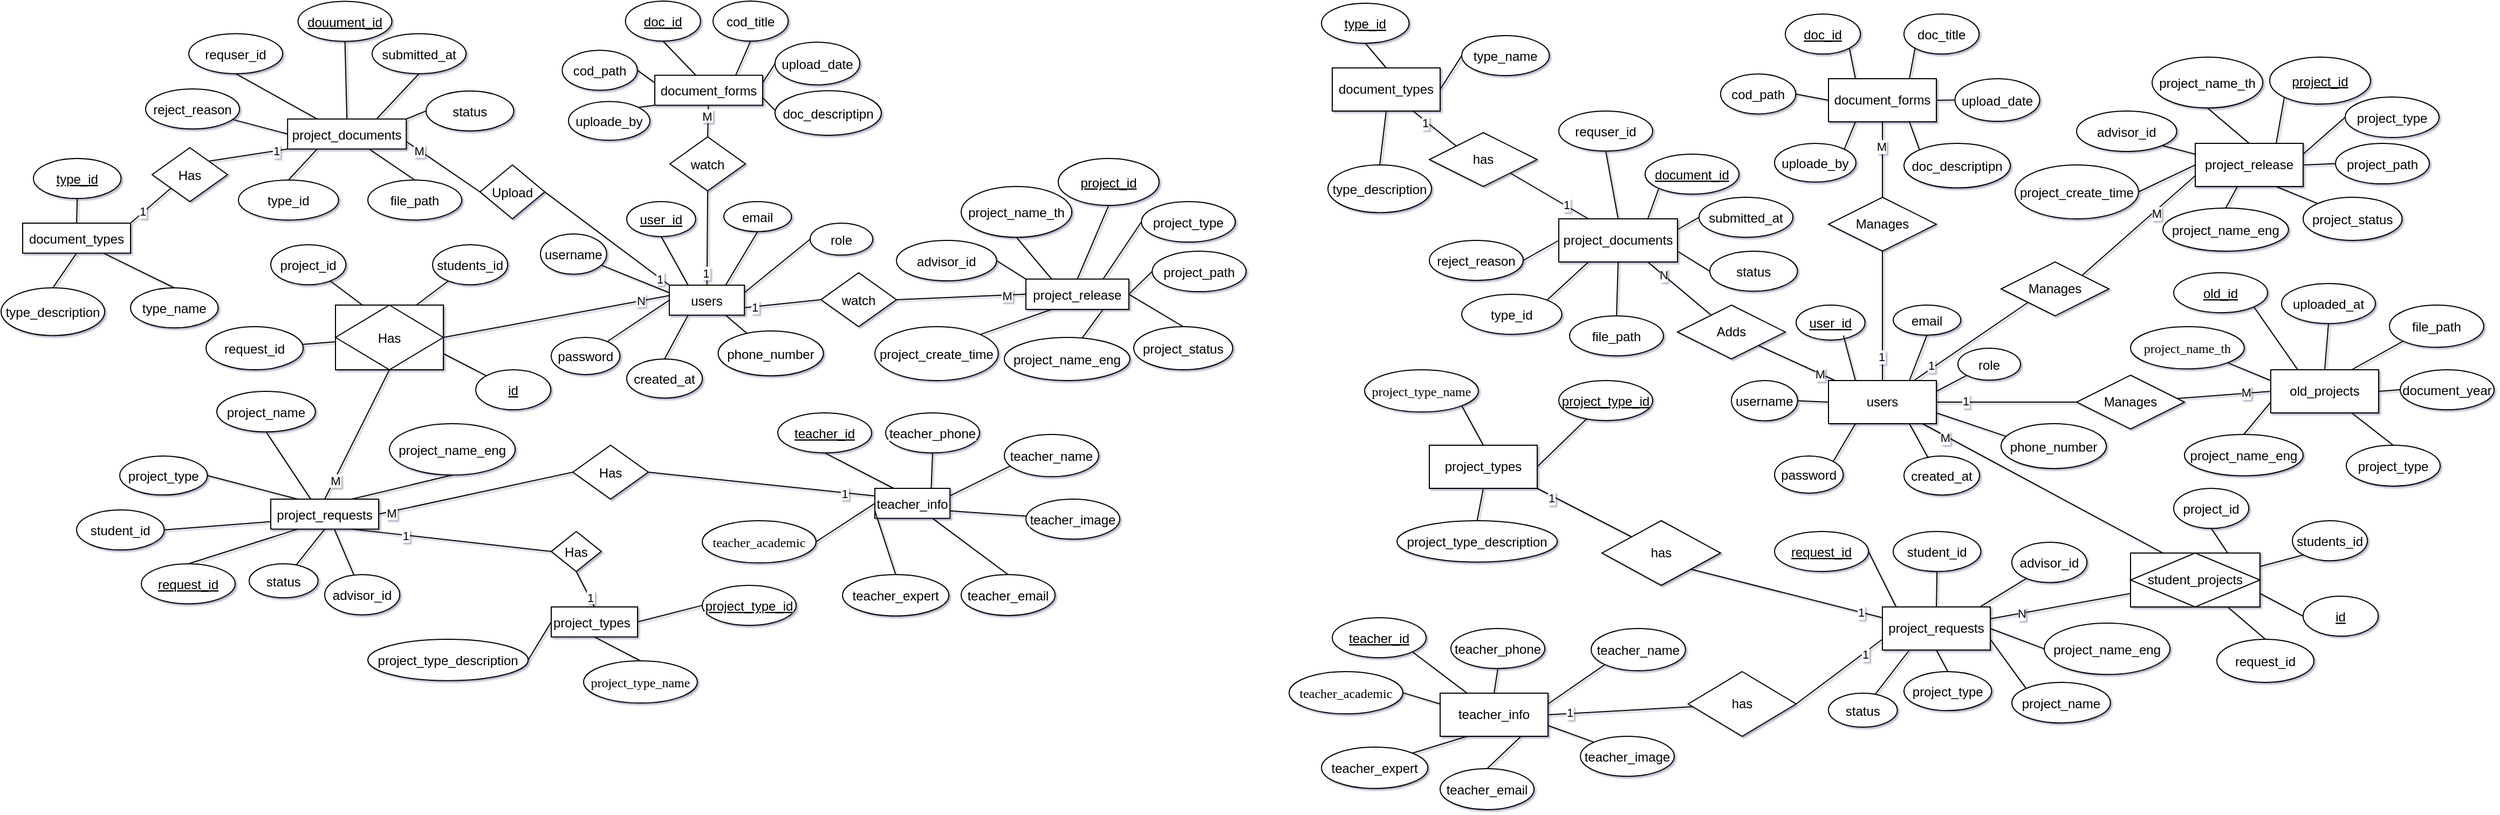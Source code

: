 <mxfile version="26.1.0">
  <diagram id="R2lEEEUBdFMjLlhIrx00" name="Page-1">
    <mxGraphModel dx="1303" dy="706" grid="1" gridSize="10" guides="0" tooltips="1" connect="1" arrows="1" fold="1" page="1" pageScale="1" pageWidth="1169" pageHeight="827" math="0" shadow="1" extFonts="Permanent Marker^https://fonts.googleapis.com/css?family=Permanent+Marker">
      <root>
        <mxCell id="0" />
        <mxCell id="1" parent="0" />
        <mxCell id="ESzOXi0CgvDct79OvY_y-161" value="" style="rounded=0;orthogonalLoop=1;jettySize=auto;exitX=1;exitY=0.5;exitDx=0;exitDy=0;endArrow=none;endFill=0;entryX=0.004;entryY=0.345;entryDx=0;entryDy=0;entryPerimeter=0;labelBackgroundColor=default;fontColor=default;textShadow=0;labelBorderColor=none;" parent="1" source="ubdBSHQZnD_88OrNLMQL-1" target="ESzOXi0CgvDct79OvY_y-35" edge="1">
          <mxGeometry relative="1" as="geometry">
            <mxPoint x="520" y="359" as="sourcePoint" />
            <mxPoint x="620" y="304" as="targetPoint" />
          </mxGeometry>
        </mxCell>
        <mxCell id="kQKOUKrjXKrlpkmoyMPY-5" value="N" style="edgeLabel;align=center;verticalAlign=middle;resizable=0;points=[];labelBackgroundColor=default;fontColor=default;textShadow=0;labelBorderColor=none;" parent="ESzOXi0CgvDct79OvY_y-161" vertex="1" connectable="0">
          <mxGeometry x="0.75" y="1" relative="1" as="geometry">
            <mxPoint as="offset" />
          </mxGeometry>
        </mxCell>
        <mxCell id="ESzOXi0CgvDct79OvY_y-166" value="" style="rounded=0;orthogonalLoop=1;jettySize=auto;exitX=0.5;exitY=1;exitDx=0;exitDy=0;endArrow=none;endFill=0;labelBackgroundColor=default;fontColor=default;textShadow=0;labelBorderColor=none;" parent="1" source="ESzOXi0CgvDct79OvY_y-149" target="ESzOXi0CgvDct79OvY_y-35" edge="1">
          <mxGeometry relative="1" as="geometry" />
        </mxCell>
        <mxCell id="ubdBSHQZnD_88OrNLMQL-10" value="1" style="edgeLabel;align=center;verticalAlign=middle;resizable=0;points=[];labelBackgroundColor=default;fontColor=default;textShadow=0;labelBorderColor=none;" parent="ESzOXi0CgvDct79OvY_y-166" vertex="1" connectable="0">
          <mxGeometry x="0.741" y="-1" relative="1" as="geometry">
            <mxPoint as="offset" />
          </mxGeometry>
        </mxCell>
        <mxCell id="ESzOXi0CgvDct79OvY_y-149" value="watch" style="rhombus;rounded=0;labelBackgroundColor=default;fontColor=default;textShadow=0;labelBorderColor=none;" parent="1" vertex="1">
          <mxGeometry x="630" y="154" width="70" height="50" as="geometry" />
        </mxCell>
        <mxCell id="ESzOXi0CgvDct79OvY_y-165" value="" style="rounded=0;orthogonalLoop=1;jettySize=auto;entryX=0.5;entryY=0;entryDx=0;entryDy=0;endArrow=none;endFill=0;labelBackgroundColor=default;fontColor=default;textShadow=0;labelBorderColor=none;" parent="1" source="ESzOXi0CgvDct79OvY_y-51" target="ESzOXi0CgvDct79OvY_y-149" edge="1">
          <mxGeometry relative="1" as="geometry" />
        </mxCell>
        <mxCell id="ubdBSHQZnD_88OrNLMQL-11" value="M" style="edgeLabel;align=center;verticalAlign=middle;resizable=0;points=[];labelBackgroundColor=default;fontColor=default;textShadow=0;labelBorderColor=none;" parent="ESzOXi0CgvDct79OvY_y-165" vertex="1" connectable="0">
          <mxGeometry x="-0.478" y="-1" relative="1" as="geometry">
            <mxPoint y="2" as="offset" />
          </mxGeometry>
        </mxCell>
        <mxCell id="ESzOXi0CgvDct79OvY_y-170" value="" style="rounded=0;orthogonalLoop=1;jettySize=auto;exitX=1;exitY=0.5;exitDx=0;exitDy=0;entryX=0;entryY=0;entryDx=0;entryDy=0;endArrow=none;endFill=0;labelBackgroundColor=default;fontColor=default;textShadow=0;labelBorderColor=none;" parent="1" source="ESzOXi0CgvDct79OvY_y-147" target="ESzOXi0CgvDct79OvY_y-35" edge="1">
          <mxGeometry relative="1" as="geometry" />
        </mxCell>
        <mxCell id="kQKOUKrjXKrlpkmoyMPY-3" value="1" style="edgeLabel;align=center;verticalAlign=middle;resizable=0;points=[];labelBackgroundColor=default;fontColor=default;textShadow=0;labelBorderColor=none;" parent="ESzOXi0CgvDct79OvY_y-170" vertex="1" connectable="0">
          <mxGeometry x="0.85" relative="1" as="geometry">
            <mxPoint as="offset" />
          </mxGeometry>
        </mxCell>
        <mxCell id="ubdBSHQZnD_88OrNLMQL-6" value="" style="rounded=0;orthogonalLoop=1;jettySize=auto;entryX=0.5;entryY=0;entryDx=0;entryDy=0;endArrow=none;endFill=0;labelBackgroundColor=default;fontColor=default;textShadow=0;labelBorderColor=none;exitX=0.5;exitY=1;exitDx=0;exitDy=0;" parent="1" source="ubdBSHQZnD_88OrNLMQL-1" target="ESzOXi0CgvDct79OvY_y-103" edge="1">
          <mxGeometry relative="1" as="geometry" />
        </mxCell>
        <mxCell id="ubdBSHQZnD_88OrNLMQL-8" value="M" style="edgeLabel;align=center;verticalAlign=middle;resizable=0;points=[];labelBackgroundColor=default;fontColor=default;textShadow=0;labelBorderColor=none;" parent="ubdBSHQZnD_88OrNLMQL-6" vertex="1" connectable="0">
          <mxGeometry x="0.698" y="1" relative="1" as="geometry">
            <mxPoint as="offset" />
          </mxGeometry>
        </mxCell>
        <mxCell id="ubdBSHQZnD_88OrNLMQL-1" value="Has" style="shape=associativeEntity;align=center;labelBackgroundColor=default;fontColor=default;textShadow=0;labelBorderColor=none;" parent="1" vertex="1">
          <mxGeometry x="320" y="310" width="100" height="60" as="geometry" />
        </mxCell>
        <mxCell id="ubdBSHQZnD_88OrNLMQL-3" value="" style="rounded=0;orthogonalLoop=1;jettySize=auto;entryX=0.25;entryY=0;entryDx=0;entryDy=0;endArrow=none;endFill=0;labelBackgroundColor=default;fontColor=default;textShadow=0;labelBorderColor=none;" parent="1" source="ESzOXi0CgvDct79OvY_y-120" target="ubdBSHQZnD_88OrNLMQL-1" edge="1">
          <mxGeometry relative="1" as="geometry" />
        </mxCell>
        <mxCell id="ESzOXi0CgvDct79OvY_y-120" value="project_id" style="ellipse;container=0;labelBackgroundColor=default;fontColor=default;textShadow=0;labelBorderColor=none;" parent="1" vertex="1">
          <mxGeometry x="260.003" y="254.004" width="69.613" height="37.1" as="geometry" />
        </mxCell>
        <mxCell id="ubdBSHQZnD_88OrNLMQL-5" value="" style="rounded=0;orthogonalLoop=1;jettySize=auto;endArrow=none;endFill=0;labelBackgroundColor=default;fontColor=default;textShadow=0;labelBorderColor=none;" parent="1" source="ubdBSHQZnD_88OrNLMQL-4" target="ubdBSHQZnD_88OrNLMQL-1" edge="1">
          <mxGeometry relative="1" as="geometry" />
        </mxCell>
        <mxCell id="ubdBSHQZnD_88OrNLMQL-4" value="request_id" style="ellipse;container=0;labelBackgroundColor=default;fontColor=default;textShadow=0;labelBorderColor=none;" parent="1" vertex="1">
          <mxGeometry x="200" y="330" width="90" height="40" as="geometry" />
        </mxCell>
        <mxCell id="ESzOXi0CgvDct79OvY_y-102" value="" style="rounded=0;orthogonalLoop=1;jettySize=auto;exitX=0.5;exitY=1;exitDx=0;exitDy=0;endArrow=none;endFill=0;labelBackgroundColor=default;fontColor=default;textShadow=0;labelBorderColor=none;" parent="1" source="ESzOXi0CgvDct79OvY_y-103" target="ESzOXi0CgvDct79OvY_y-110" edge="1">
          <mxGeometry relative="1" as="geometry" />
        </mxCell>
        <mxCell id="ubdBSHQZnD_88OrNLMQL-7" value="" style="rounded=0;orthogonalLoop=1;jettySize=auto;entryX=0;entryY=0.5;entryDx=0;entryDy=0;endArrow=none;endFill=0;labelBackgroundColor=default;fontColor=default;textShadow=0;labelBorderColor=none;exitX=0.75;exitY=1;exitDx=0;exitDy=0;" parent="1" source="ESzOXi0CgvDct79OvY_y-103" target="ESzOXi0CgvDct79OvY_y-174" edge="1">
          <mxGeometry relative="1" as="geometry" />
        </mxCell>
        <mxCell id="BMW-N31ml_Nr8-IVmxHA-24" value="1" style="edgeLabel;align=center;verticalAlign=middle;resizable=0;points=[];labelBackgroundColor=default;fontColor=default;textShadow=0;labelBorderColor=none;" parent="ubdBSHQZnD_88OrNLMQL-7" vertex="1" connectable="0">
          <mxGeometry x="-0.458" relative="1" as="geometry">
            <mxPoint as="offset" />
          </mxGeometry>
        </mxCell>
        <mxCell id="ESzOXi0CgvDct79OvY_y-103" value="project_requests" style="rounded=0;container=0;labelBackgroundColor=default;fontColor=default;textShadow=0;labelBorderColor=none;" parent="1" vertex="1">
          <mxGeometry x="260.001" y="489.997" width="100" height="27.82" as="geometry" />
        </mxCell>
        <mxCell id="ESzOXi0CgvDct79OvY_y-160" value="" style="rounded=0;orthogonalLoop=1;jettySize=auto;entryX=0.59;entryY=1.008;entryDx=0;entryDy=0;endArrow=none;endFill=0;labelBackgroundColor=default;fontColor=default;textShadow=0;labelBorderColor=none;strokeColor=default;entryPerimeter=0;" parent="1" source="ESzOXi0CgvDct79OvY_y-109" target="ESzOXi0CgvDct79OvY_y-103" edge="1">
          <mxGeometry relative="1" as="geometry" />
        </mxCell>
        <mxCell id="ESzOXi0CgvDct79OvY_y-109" value="advisor_id" style="ellipse;container=0;labelBackgroundColor=default;fontColor=default;textShadow=0;labelBorderColor=none;" parent="1" vertex="1">
          <mxGeometry x="310.001" y="559.997" width="69.56" height="37.39" as="geometry" />
        </mxCell>
        <mxCell id="ESzOXi0CgvDct79OvY_y-110" value="status" style="ellipse;container=0;labelBackgroundColor=default;fontColor=default;textShadow=0;labelBorderColor=none;" parent="1" vertex="1">
          <mxGeometry x="239.996" y="549.999" width="63.812" height="31.535" as="geometry" />
        </mxCell>
        <mxCell id="ESzOXi0CgvDct79OvY_y-111" value="" style="rounded=0;orthogonalLoop=1;jettySize=auto;exitX=1;exitY=0.5;exitDx=0;exitDy=0;entryX=0.25;entryY=0;entryDx=0;entryDy=0;endArrow=none;endFill=0;labelBackgroundColor=default;fontColor=default;textShadow=0;labelBorderColor=none;" parent="1" source="ESzOXi0CgvDct79OvY_y-112" target="ESzOXi0CgvDct79OvY_y-103" edge="1">
          <mxGeometry relative="1" as="geometry" />
        </mxCell>
        <mxCell id="ESzOXi0CgvDct79OvY_y-112" value="project_type" style="ellipse;container=0;labelBackgroundColor=default;fontColor=default;textShadow=0;labelBorderColor=none;" parent="1" vertex="1">
          <mxGeometry x="120.004" y="449.997" width="81.215" height="36.172" as="geometry" />
        </mxCell>
        <mxCell id="ESzOXi0CgvDct79OvY_y-113" value="" style="rounded=0;orthogonalLoop=1;jettySize=auto;exitX=1;exitY=0.5;exitDx=0;exitDy=0;entryX=0;entryY=0.75;entryDx=0;entryDy=0;endArrow=none;endFill=0;labelBackgroundColor=default;fontColor=default;textShadow=0;labelBorderColor=none;" parent="1" source="ESzOXi0CgvDct79OvY_y-114" target="ESzOXi0CgvDct79OvY_y-103" edge="1">
          <mxGeometry relative="1" as="geometry" />
        </mxCell>
        <mxCell id="ESzOXi0CgvDct79OvY_y-114" value="student_id" style="ellipse;container=0;labelBackgroundColor=default;fontColor=default;textShadow=0;labelBorderColor=none;" parent="1" vertex="1">
          <mxGeometry x="79.996" y="500.002" width="81.215" height="37.1" as="geometry" />
        </mxCell>
        <mxCell id="ESzOXi0CgvDct79OvY_y-115" value="" style="rounded=0;orthogonalLoop=1;jettySize=auto;exitX=0.5;exitY=0;exitDx=0;exitDy=0;endArrow=none;endFill=0;entryX=0.25;entryY=1;entryDx=0;entryDy=0;labelBackgroundColor=default;fontColor=default;textShadow=0;labelBorderColor=none;" parent="1" source="ESzOXi0CgvDct79OvY_y-116" target="ESzOXi0CgvDct79OvY_y-103" edge="1">
          <mxGeometry relative="1" as="geometry">
            <mxPoint x="325.193" y="536.747" as="targetPoint" />
          </mxGeometry>
        </mxCell>
        <mxCell id="ESzOXi0CgvDct79OvY_y-116" value="request_id" style="ellipse;container=0;fontStyle=4;labelBackgroundColor=default;fontColor=default;textShadow=0;labelBorderColor=none;" parent="1" vertex="1">
          <mxGeometry x="140.0" y="549.999" width="87.017" height="37.1" as="geometry" />
        </mxCell>
        <mxCell id="ESzOXi0CgvDct79OvY_y-105" value="project_name_eng" style="ellipse;container=0;labelBackgroundColor=default;fontColor=default;textShadow=0;labelBorderColor=none;" parent="1" vertex="1">
          <mxGeometry x="370.001" y="419.997" width="116.58" height="47.64" as="geometry" />
        </mxCell>
        <mxCell id="ESzOXi0CgvDct79OvY_y-104" value="" style="rounded=0;orthogonalLoop=1;jettySize=auto;exitX=0.5;exitY=1;exitDx=0;exitDy=0;entryX=0.75;entryY=0;entryDx=0;entryDy=0;endArrow=none;endFill=0;labelBackgroundColor=default;fontColor=default;textShadow=0;labelBorderColor=none;" parent="1" source="ESzOXi0CgvDct79OvY_y-105" target="ESzOXi0CgvDct79OvY_y-103" edge="1">
          <mxGeometry relative="1" as="geometry" />
        </mxCell>
        <mxCell id="ESzOXi0CgvDct79OvY_y-107" value="project_name" style="ellipse;container=0;labelBackgroundColor=default;fontColor=default;textShadow=0;labelBorderColor=none;" parent="1" vertex="1">
          <mxGeometry x="210.001" y="389.997" width="91.35" height="37.64" as="geometry" />
        </mxCell>
        <mxCell id="ESzOXi0CgvDct79OvY_y-106" value="" style="rounded=0;orthogonalLoop=1;jettySize=auto;exitX=0.5;exitY=1;exitDx=0;exitDy=0;entryX=0.37;entryY=0;entryDx=0;entryDy=0;endArrow=none;endFill=0;labelBackgroundColor=default;fontColor=default;textShadow=0;labelBorderColor=none;entryPerimeter=0;" parent="1" source="ESzOXi0CgvDct79OvY_y-107" target="ESzOXi0CgvDct79OvY_y-103" edge="1">
          <mxGeometry relative="1" as="geometry" />
        </mxCell>
        <mxCell id="BMW-N31ml_Nr8-IVmxHA-23" value="" style="rounded=0;orthogonalLoop=1;jettySize=auto;entryX=0.5;entryY=0;entryDx=0;entryDy=0;endArrow=none;startFill=0;labelBackgroundColor=default;fontColor=default;textShadow=0;labelBorderColor=none;exitX=0.5;exitY=1;exitDx=0;exitDy=0;" parent="1" source="ESzOXi0CgvDct79OvY_y-174" target="BMW-N31ml_Nr8-IVmxHA-9" edge="1">
          <mxGeometry relative="1" as="geometry">
            <mxPoint x="570" y="550" as="sourcePoint" />
          </mxGeometry>
        </mxCell>
        <mxCell id="BMW-N31ml_Nr8-IVmxHA-25" value="1" style="edgeLabel;align=center;verticalAlign=middle;resizable=0;points=[];labelBackgroundColor=default;fontColor=default;textShadow=0;labelBorderColor=none;" parent="BMW-N31ml_Nr8-IVmxHA-23" vertex="1" connectable="0">
          <mxGeometry x="0.471" y="1" relative="1" as="geometry">
            <mxPoint as="offset" />
          </mxGeometry>
        </mxCell>
        <mxCell id="ESzOXi0CgvDct79OvY_y-174" value="Has" style="rhombus;rounded=0;labelBackgroundColor=default;fontColor=default;textShadow=0;labelBorderColor=none;" parent="1" vertex="1">
          <mxGeometry x="519.997" y="520.004" width="46.409" height="37.1" as="geometry" />
        </mxCell>
        <mxCell id="ESzOXi0CgvDct79OvY_y-176" value="" style="rounded=0;orthogonalLoop=1;jettySize=auto;exitX=1;exitY=0.5;exitDx=0;exitDy=0;endArrow=none;endFill=0;entryX=0;entryY=0.5;entryDx=0;entryDy=0;labelBackgroundColor=default;fontColor=default;textShadow=0;labelBorderColor=none;" parent="1" source="ESzOXi0CgvDct79OvY_y-103" target="ubdBSHQZnD_88OrNLMQL-17" edge="1">
          <mxGeometry relative="1" as="geometry">
            <mxPoint x="670.201" y="534.004" as="sourcePoint" />
            <mxPoint x="630" y="614" as="targetPoint" />
          </mxGeometry>
        </mxCell>
        <mxCell id="ubdBSHQZnD_88OrNLMQL-16" value="M" style="edgeLabel;align=center;verticalAlign=middle;resizable=0;points=[];labelBackgroundColor=default;fontColor=default;textShadow=0;labelBorderColor=none;" parent="ESzOXi0CgvDct79OvY_y-176" vertex="1" connectable="0">
          <mxGeometry x="-0.867" y="-1" relative="1" as="geometry">
            <mxPoint as="offset" />
          </mxGeometry>
        </mxCell>
        <mxCell id="ubdBSHQZnD_88OrNLMQL-18" value="" style="rounded=0;orthogonalLoop=1;jettySize=auto;endArrow=none;endFill=0;entryX=0;entryY=0.25;entryDx=0;entryDy=0;labelBackgroundColor=default;fontColor=default;textShadow=0;labelBorderColor=none;exitX=1;exitY=0.5;exitDx=0;exitDy=0;" parent="1" source="ubdBSHQZnD_88OrNLMQL-17" target="ESzOXi0CgvDct79OvY_y-2" edge="1">
          <mxGeometry relative="1" as="geometry">
            <mxPoint x="881.66" y="610" as="targetPoint" />
            <mxPoint x="749.995" y="566.668" as="sourcePoint" />
          </mxGeometry>
        </mxCell>
        <mxCell id="BMW-N31ml_Nr8-IVmxHA-1" value="1" style="edgeLabel;align=center;verticalAlign=middle;resizable=0;points=[];labelBackgroundColor=default;fontColor=default;textShadow=0;labelBorderColor=none;" parent="ubdBSHQZnD_88OrNLMQL-18" vertex="1" connectable="0">
          <mxGeometry x="0.735" relative="1" as="geometry">
            <mxPoint as="offset" />
          </mxGeometry>
        </mxCell>
        <mxCell id="ubdBSHQZnD_88OrNLMQL-17" value="Has" style="rhombus;rounded=0;labelBackgroundColor=default;fontColor=default;textShadow=0;labelBorderColor=none;" parent="1" vertex="1">
          <mxGeometry x="540" y="440" width="70" height="50" as="geometry" />
        </mxCell>
        <mxCell id="BMW-N31ml_Nr8-IVmxHA-4" value="" style="rounded=0;orthogonalLoop=1;jettySize=auto;entryX=0.75;entryY=0;entryDx=0;entryDy=0;endArrow=none;startFill=0;labelBackgroundColor=default;fontColor=default;textShadow=0;labelBorderColor=none;" parent="1" source="BMW-N31ml_Nr8-IVmxHA-2" target="ubdBSHQZnD_88OrNLMQL-1" edge="1">
          <mxGeometry relative="1" as="geometry" />
        </mxCell>
        <mxCell id="BMW-N31ml_Nr8-IVmxHA-2" value="students_id" style="ellipse;container=0;labelBackgroundColor=default;fontColor=default;textShadow=0;labelBorderColor=none;" parent="1" vertex="1">
          <mxGeometry x="410.003" y="254.004" width="69.613" height="37.1" as="geometry" />
        </mxCell>
        <mxCell id="BMW-N31ml_Nr8-IVmxHA-5" value="" style="rounded=0;orthogonalLoop=1;jettySize=auto;entryX=1;entryY=0.75;entryDx=0;entryDy=0;endArrow=none;startFill=0;labelBackgroundColor=default;fontColor=default;textShadow=0;labelBorderColor=none;" parent="1" source="BMW-N31ml_Nr8-IVmxHA-3" target="ubdBSHQZnD_88OrNLMQL-1" edge="1">
          <mxGeometry relative="1" as="geometry" />
        </mxCell>
        <mxCell id="BMW-N31ml_Nr8-IVmxHA-3" value="id" style="ellipse;container=0;fontStyle=4;labelBackgroundColor=default;fontColor=default;textShadow=0;labelBorderColor=none;" parent="1" vertex="1">
          <mxGeometry x="450.003" y="370.004" width="69.613" height="37.1" as="geometry" />
        </mxCell>
        <mxCell id="BMW-N31ml_Nr8-IVmxHA-9" value="project_types" style="rounded=0;align=left;labelBackgroundColor=default;fontColor=default;textShadow=0;labelBorderColor=none;" parent="1" vertex="1">
          <mxGeometry x="520" y="590" width="80" height="27.82" as="geometry" />
        </mxCell>
        <mxCell id="BMW-N31ml_Nr8-IVmxHA-15" value="" style="rounded=0;orthogonalLoop=1;jettySize=auto;exitX=0.5;exitY=0;exitDx=0;exitDy=0;entryX=0.5;entryY=1;entryDx=0;entryDy=0;endArrow=none;endFill=0;labelBackgroundColor=default;fontColor=default;textShadow=0;labelBorderColor=none;" parent="1" source="BMW-N31ml_Nr8-IVmxHA-16" target="BMW-N31ml_Nr8-IVmxHA-9" edge="1">
          <mxGeometry relative="1" as="geometry" />
        </mxCell>
        <mxCell id="BMW-N31ml_Nr8-IVmxHA-16" value="project_type_name" style="ellipse;fontFamily=Sarabun;fontSource=https%3A%2F%2Ffonts.googleapis.com%2Fcss%3Ffamily%3DSarabun;labelBackgroundColor=default;fontColor=default;textShadow=0;labelBorderColor=none;" parent="1" vertex="1">
          <mxGeometry x="550.003" y="639.999" width="105.42" height="39.15" as="geometry" />
        </mxCell>
        <mxCell id="BMW-N31ml_Nr8-IVmxHA-17" value="" style="rounded=0;orthogonalLoop=1;jettySize=auto;entryX=1;entryY=0.5;entryDx=0;entryDy=0;endArrow=none;endFill=0;exitX=0;exitY=0.5;exitDx=0;exitDy=0;labelBackgroundColor=default;fontColor=default;textShadow=0;labelBorderColor=none;" parent="1" source="BMW-N31ml_Nr8-IVmxHA-18" target="BMW-N31ml_Nr8-IVmxHA-9" edge="1">
          <mxGeometry relative="1" as="geometry">
            <mxPoint x="725.38" y="531" as="sourcePoint" />
          </mxGeometry>
        </mxCell>
        <mxCell id="BMW-N31ml_Nr8-IVmxHA-19" value="project_type_description" style="ellipse;labelBackgroundColor=default;fontColor=default;textShadow=0;labelBorderColor=none;" parent="1" vertex="1">
          <mxGeometry x="350" y="620" width="148.62" height="38.4" as="geometry" />
        </mxCell>
        <mxCell id="BMW-N31ml_Nr8-IVmxHA-20" value="" style="rounded=0;orthogonalLoop=1;jettySize=auto;exitX=1;exitY=0.5;exitDx=0;exitDy=0;entryX=0;entryY=0.5;entryDx=0;entryDy=0;endArrow=none;endFill=0;labelBackgroundColor=default;fontColor=default;textShadow=0;labelBorderColor=none;" parent="1" source="BMW-N31ml_Nr8-IVmxHA-19" target="BMW-N31ml_Nr8-IVmxHA-9" edge="1">
          <mxGeometry relative="1" as="geometry">
            <mxPoint x="510.0" y="603.2" as="sourcePoint" />
          </mxGeometry>
        </mxCell>
        <mxCell id="ESzOXi0CgvDct79OvY_y-16" value="teacher_email" style="ellipse;labelBackgroundColor=default;fontColor=default;textShadow=0;labelBorderColor=none;" parent="1" vertex="1">
          <mxGeometry x="900" y="560" width="87.02" height="37.95" as="geometry" />
        </mxCell>
        <mxCell id="ESzOXi0CgvDct79OvY_y-190" value="" style="rounded=0;orthogonalLoop=1;jettySize=auto;exitX=0.5;exitY=0;exitDx=0;exitDy=0;endArrow=none;endFill=0;labelBackgroundColor=default;fontColor=default;textShadow=0;labelBorderColor=none;" parent="1" source="ESzOXi0CgvDct79OvY_y-16" target="ESzOXi0CgvDct79OvY_y-2" edge="1">
          <mxGeometry relative="1" as="geometry" />
        </mxCell>
        <mxCell id="BMW-N31ml_Nr8-IVmxHA-18" value="project_type_id" style="ellipse;fontStyle=4;labelBackgroundColor=default;fontColor=default;textShadow=0;labelBorderColor=none;" parent="1" vertex="1">
          <mxGeometry x="660.0" y="570.002" width="87.017" height="37.1" as="geometry" />
        </mxCell>
        <mxCell id="ESzOXi0CgvDct79OvY_y-11" value="type_description" style="ellipse;labelBackgroundColor=default;fontColor=default;textShadow=0;labelBorderColor=none;" parent="1" vertex="1">
          <mxGeometry x="9.998" y="294.004" width="96.02" height="44.23" as="geometry" />
        </mxCell>
        <mxCell id="ESzOXi0CgvDct79OvY_y-15" value="" style="rounded=0;orthogonalLoop=1;jettySize=auto;exitX=0.5;exitY=0;exitDx=0;exitDy=0;entryX=0.5;entryY=1;entryDx=0;entryDy=0;endArrow=none;endFill=0;labelBackgroundColor=default;fontColor=default;textShadow=0;labelBorderColor=none;" parent="1" source="ESzOXi0CgvDct79OvY_y-11" target="ESzOXi0CgvDct79OvY_y-1" edge="1">
          <mxGeometry relative="1" as="geometry" />
        </mxCell>
        <mxCell id="ESzOXi0CgvDct79OvY_y-29" value="" style="rounded=0;orthogonalLoop=1;jettySize=auto;exitX=0.5;exitY=0;exitDx=0;exitDy=0;entryX=0.75;entryY=1;entryDx=0;entryDy=0;endArrow=none;endFill=0;labelBackgroundColor=default;fontColor=default;textShadow=0;labelBorderColor=none;" parent="1" source="ESzOXi0CgvDct79OvY_y-10" target="ESzOXi0CgvDct79OvY_y-1" edge="1">
          <mxGeometry relative="1" as="geometry" />
        </mxCell>
        <mxCell id="ESzOXi0CgvDct79OvY_y-10" value="type_name" style="ellipse;labelBackgroundColor=default;fontColor=default;textShadow=0;labelBorderColor=none;" parent="1" vertex="1">
          <mxGeometry x="130.003" y="294.002" width="81.215" height="37.1" as="geometry" />
        </mxCell>
        <mxCell id="BMW-N31ml_Nr8-IVmxHA-27" style="rounded=0;orthogonalLoop=1;jettySize=auto;html=1;exitX=1;exitY=0;exitDx=0;exitDy=0;entryX=0;entryY=1;entryDx=0;entryDy=0;endArrow=none;startFill=0;textShadow=0;" parent="1" source="ESzOXi0CgvDct79OvY_y-1" target="ESzOXi0CgvDct79OvY_y-177" edge="1">
          <mxGeometry relative="1" as="geometry" />
        </mxCell>
        <mxCell id="BMW-N31ml_Nr8-IVmxHA-31" value="1" style="edgeLabel;html=1;align=center;verticalAlign=middle;resizable=0;points=[];textShadow=0;" parent="BMW-N31ml_Nr8-IVmxHA-27" vertex="1" connectable="0">
          <mxGeometry x="-0.384" y="1" relative="1" as="geometry">
            <mxPoint as="offset" />
          </mxGeometry>
        </mxCell>
        <mxCell id="ESzOXi0CgvDct79OvY_y-1" value="document_types" style="rounded=0;labelBackgroundColor=default;fontColor=default;textShadow=0;labelBorderColor=none;" parent="1" vertex="1">
          <mxGeometry x="29.997" y="233.997" width="100" height="27.82" as="geometry" />
        </mxCell>
        <mxCell id="ESzOXi0CgvDct79OvY_y-9" value="type_id" style="ellipse;fontStyle=4;labelBackgroundColor=default;fontColor=default;textShadow=0;labelBorderColor=none;" parent="1" vertex="1">
          <mxGeometry x="39.997" y="173.997" width="81.215" height="37.1" as="geometry" />
        </mxCell>
        <mxCell id="ESzOXi0CgvDct79OvY_y-30" value="" style="rounded=0;orthogonalLoop=1;jettySize=auto;exitX=0.5;exitY=1;exitDx=0;exitDy=0;entryX=0.5;entryY=0;entryDx=0;entryDy=0;endArrow=none;endFill=0;labelBackgroundColor=default;fontColor=default;textShadow=0;labelBorderColor=none;" parent="1" source="ESzOXi0CgvDct79OvY_y-9" target="ESzOXi0CgvDct79OvY_y-1" edge="1">
          <mxGeometry relative="1" as="geometry" />
        </mxCell>
        <mxCell id="BMW-N31ml_Nr8-IVmxHA-34" style="rounded=0;orthogonalLoop=1;jettySize=auto;html=1;exitX=1;exitY=0.5;exitDx=0;exitDy=0;entryX=0;entryY=0.5;entryDx=0;entryDy=0;endArrow=none;startFill=0;textShadow=0;" parent="1" source="ESzOXi0CgvDct79OvY_y-87" target="BMW-N31ml_Nr8-IVmxHA-32" edge="1">
          <mxGeometry relative="1" as="geometry" />
        </mxCell>
        <mxCell id="ESzOXi0CgvDct79OvY_y-87" value="project_release" style="rounded=0;labelBackgroundColor=default;fontColor=default;textShadow=0;labelBorderColor=none;" parent="1" vertex="1">
          <mxGeometry x="960.002" y="285.865" width="95.411" height="28.135" as="geometry" />
        </mxCell>
        <mxCell id="ESzOXi0CgvDct79OvY_y-88" value="" style="rounded=0;orthogonalLoop=1;jettySize=auto;exitX=0;exitY=0.5;exitDx=0;exitDy=0;entryX=0.75;entryY=0;entryDx=0;entryDy=0;endArrow=none;endFill=0;labelBackgroundColor=default;fontColor=default;textShadow=0;labelBorderColor=none;" parent="1" source="ESzOXi0CgvDct79OvY_y-89" target="ESzOXi0CgvDct79OvY_y-87" edge="1">
          <mxGeometry relative="1" as="geometry" />
        </mxCell>
        <mxCell id="ESzOXi0CgvDct79OvY_y-89" value="project_type" style="ellipse;labelBackgroundColor=default;fontColor=default;textShadow=0;labelBorderColor=none;" parent="1" vertex="1">
          <mxGeometry x="1067.109" y="214.0" width="87.018" height="37.52" as="geometry" />
        </mxCell>
        <mxCell id="ESzOXi0CgvDct79OvY_y-90" value="" style="rounded=0;orthogonalLoop=1;jettySize=auto;exitX=0.5;exitY=1;exitDx=0;exitDy=0;entryX=0.25;entryY=0;entryDx=0;entryDy=0;endArrow=none;endFill=0;labelBackgroundColor=default;fontColor=default;textShadow=0;labelBorderColor=none;" parent="1" source="ESzOXi0CgvDct79OvY_y-91" target="ESzOXi0CgvDct79OvY_y-87" edge="1">
          <mxGeometry relative="1" as="geometry" />
        </mxCell>
        <mxCell id="ESzOXi0CgvDct79OvY_y-91" value="project_name_th" style="ellipse;labelBackgroundColor=default;fontColor=default;textShadow=0;labelBorderColor=none;" parent="1" vertex="1">
          <mxGeometry x="900" y="200.0" width="102.57" height="47.17" as="geometry" />
        </mxCell>
        <mxCell id="ESzOXi0CgvDct79OvY_y-92" value="" style="rounded=0;orthogonalLoop=1;jettySize=auto;exitX=0.5;exitY=0;exitDx=0;exitDy=0;entryX=1;entryY=0.5;entryDx=0;entryDy=0;endArrow=none;endFill=0;labelBackgroundColor=default;fontColor=default;textShadow=0;labelBorderColor=none;" parent="1" source="ESzOXi0CgvDct79OvY_y-93" target="ESzOXi0CgvDct79OvY_y-87" edge="1">
          <mxGeometry relative="1" as="geometry" />
        </mxCell>
        <mxCell id="ESzOXi0CgvDct79OvY_y-93" value="project_status" style="ellipse;labelBackgroundColor=default;fontColor=default;textShadow=0;labelBorderColor=none;" parent="1" vertex="1">
          <mxGeometry x="1060" y="330" width="91.73" height="40" as="geometry" />
        </mxCell>
        <mxCell id="ESzOXi0CgvDct79OvY_y-95" value="" style="rounded=0;orthogonalLoop=1;jettySize=auto;exitX=1;exitY=0.5;exitDx=0;exitDy=0;entryX=0;entryY=0;entryDx=0;entryDy=0;endArrow=none;endFill=0;labelBackgroundColor=default;fontColor=default;textShadow=0;labelBorderColor=none;" parent="1" source="ESzOXi0CgvDct79OvY_y-96" target="ESzOXi0CgvDct79OvY_y-87" edge="1">
          <mxGeometry relative="1" as="geometry" />
        </mxCell>
        <mxCell id="ESzOXi0CgvDct79OvY_y-99" value="" style="rounded=0;orthogonalLoop=1;jettySize=auto;exitX=0.5;exitY=1;exitDx=0;exitDy=0;entryX=0.5;entryY=0;entryDx=0;entryDy=0;endArrow=none;endFill=0;labelBackgroundColor=default;fontColor=default;textShadow=0;labelBorderColor=none;" parent="1" source="ESzOXi0CgvDct79OvY_y-100" target="ESzOXi0CgvDct79OvY_y-87" edge="1">
          <mxGeometry relative="1" as="geometry" />
        </mxCell>
        <mxCell id="ESzOXi0CgvDct79OvY_y-100" value="project_id" style="ellipse;fontStyle=4;labelBackgroundColor=default;fontColor=default;textShadow=0;labelBorderColor=none;" parent="1" vertex="1">
          <mxGeometry x="990" y="174" width="93.48" height="43.52" as="geometry" />
        </mxCell>
        <mxCell id="ESzOXi0CgvDct79OvY_y-171" value="" style="rounded=0;orthogonalLoop=1;jettySize=auto;exitX=0;exitY=0.5;exitDx=0;exitDy=0;entryX=1;entryY=0.5;entryDx=0;entryDy=0;endArrow=none;endFill=0;labelBackgroundColor=default;fontColor=default;textShadow=0;labelBorderColor=none;" parent="1" source="ESzOXi0CgvDct79OvY_y-87" target="ESzOXi0CgvDct79OvY_y-155" edge="1">
          <mxGeometry relative="1" as="geometry">
            <mxPoint x="830" y="329" as="targetPoint" />
          </mxGeometry>
        </mxCell>
        <mxCell id="ubdBSHQZnD_88OrNLMQL-13" value="M" style="edgeLabel;align=center;verticalAlign=middle;resizable=0;points=[];labelBackgroundColor=default;fontColor=default;textShadow=0;labelBorderColor=none;" parent="ESzOXi0CgvDct79OvY_y-171" vertex="1" connectable="0">
          <mxGeometry x="-0.705" relative="1" as="geometry">
            <mxPoint as="offset" />
          </mxGeometry>
        </mxCell>
        <mxCell id="ESzOXi0CgvDct79OvY_y-94" value="project_name_eng" style="ellipse;labelBackgroundColor=default;fontColor=default;textShadow=0;labelBorderColor=none;" parent="1" vertex="1">
          <mxGeometry x="940" y="340" width="116.42" height="40" as="geometry" />
        </mxCell>
        <mxCell id="ESzOXi0CgvDct79OvY_y-86" value="" style="rounded=0;orthogonalLoop=1;jettySize=auto;exitX=0.75;exitY=1;exitDx=0;exitDy=0;endArrow=none;endFill=0;labelBackgroundColor=default;fontColor=default;textShadow=0;labelBorderColor=none;" parent="1" source="ESzOXi0CgvDct79OvY_y-87" target="ESzOXi0CgvDct79OvY_y-94" edge="1">
          <mxGeometry relative="1" as="geometry" />
        </mxCell>
        <mxCell id="ESzOXi0CgvDct79OvY_y-97" value="" style="rounded=0;orthogonalLoop=1;jettySize=auto;exitX=1;exitY=0;exitDx=0;exitDy=0;entryX=0.25;entryY=1;entryDx=0;entryDy=0;endArrow=none;endFill=0;labelBackgroundColor=default;fontColor=default;textShadow=0;labelBorderColor=none;" parent="1" source="ESzOXi0CgvDct79OvY_y-98" target="ESzOXi0CgvDct79OvY_y-87" edge="1">
          <mxGeometry relative="1" as="geometry" />
        </mxCell>
        <mxCell id="BMW-N31ml_Nr8-IVmxHA-32" value="project_path" style="ellipse;labelBackgroundColor=default;fontColor=default;textShadow=0;labelBorderColor=none;" parent="1" vertex="1">
          <mxGeometry x="1077.109" y="260.0" width="87.018" height="37.52" as="geometry" />
        </mxCell>
        <mxCell id="ESzOXi0CgvDct79OvY_y-27" value="" style="rounded=0;orthogonalLoop=1;jettySize=auto;exitX=1;exitY=0.75;exitDx=0;exitDy=0;endArrow=none;endFill=0;labelBackgroundColor=default;fontColor=default;textShadow=0;labelBorderColor=none;" parent="1" source="ESzOXi0CgvDct79OvY_y-2" target="ESzOXi0CgvDct79OvY_y-18" edge="1">
          <mxGeometry relative="1" as="geometry" />
        </mxCell>
        <mxCell id="ESzOXi0CgvDct79OvY_y-2" value="teacher_info" style="rounded=0;labelBackgroundColor=default;fontColor=default;textShadow=0;labelBorderColor=none;" parent="1" vertex="1">
          <mxGeometry x="820.004" y="480.004" width="69.613" height="27.825" as="geometry" />
        </mxCell>
        <mxCell id="ESzOXi0CgvDct79OvY_y-31" value="" style="rounded=0;orthogonalLoop=1;jettySize=auto;exitX=0.5;exitY=1;exitDx=0;exitDy=0;entryX=0.75;entryY=0;entryDx=0;entryDy=0;endArrow=none;endFill=0;labelBackgroundColor=default;fontColor=default;textShadow=0;labelBorderColor=none;" parent="1" source="ESzOXi0CgvDct79OvY_y-12" target="ESzOXi0CgvDct79OvY_y-2" edge="1">
          <mxGeometry relative="1" as="geometry" />
        </mxCell>
        <mxCell id="ESzOXi0CgvDct79OvY_y-12" value="teacher_phone" style="ellipse;labelBackgroundColor=default;fontColor=default;textShadow=0;labelBorderColor=none;" parent="1" vertex="1">
          <mxGeometry x="830.004" y="409.997" width="87.017" height="37.1" as="geometry" />
        </mxCell>
        <mxCell id="ESzOXi0CgvDct79OvY_y-25" value="" style="rounded=0;orthogonalLoop=1;jettySize=auto;exitX=0.082;exitY=0.726;exitDx=0;exitDy=0;entryX=1;entryY=0.25;entryDx=0;entryDy=0;endArrow=none;endFill=0;exitPerimeter=0;labelBackgroundColor=default;fontColor=default;textShadow=0;labelBorderColor=none;" parent="1" source="ESzOXi0CgvDct79OvY_y-17" target="ESzOXi0CgvDct79OvY_y-2" edge="1">
          <mxGeometry relative="1" as="geometry" />
        </mxCell>
        <mxCell id="ESzOXi0CgvDct79OvY_y-17" value="teacher_name" style="ellipse;labelBackgroundColor=default;fontColor=default;textShadow=0;labelBorderColor=none;" parent="1" vertex="1">
          <mxGeometry x="940.003" y="429.999" width="87.41" height="39.15" as="geometry" />
        </mxCell>
        <mxCell id="ESzOXi0CgvDct79OvY_y-18" value="teacher_image" style="ellipse;labelBackgroundColor=default;fontColor=default;textShadow=0;labelBorderColor=none;" parent="1" vertex="1">
          <mxGeometry x="959.998" y="489.996" width="87.017" height="37.1" as="geometry" />
        </mxCell>
        <mxCell id="ESzOXi0CgvDct79OvY_y-23" value="" style="rounded=0;orthogonalLoop=1;jettySize=auto;exitX=1;exitY=0.5;exitDx=0;exitDy=0;entryX=0;entryY=0.5;entryDx=0;entryDy=0;endArrow=none;endFill=0;labelBackgroundColor=default;fontColor=default;textShadow=0;labelBorderColor=none;" parent="1" source="ESzOXi0CgvDct79OvY_y-19" target="ESzOXi0CgvDct79OvY_y-2" edge="1">
          <mxGeometry relative="1" as="geometry" />
        </mxCell>
        <mxCell id="ESzOXi0CgvDct79OvY_y-19" value="teacher_academic" style="ellipse;fontFamily=Sarabun;fontSource=https%3A%2F%2Ffonts.googleapis.com%2Fcss%3Ffamily%3DSarabun;labelBackgroundColor=default;fontColor=default;textShadow=0;labelBorderColor=none;" parent="1" vertex="1">
          <mxGeometry x="660.003" y="509.999" width="105.42" height="39.15" as="geometry" />
        </mxCell>
        <mxCell id="ESzOXi0CgvDct79OvY_y-28" value="" style="rounded=0;orthogonalLoop=1;jettySize=auto;exitX=0.5;exitY=1;exitDx=0;exitDy=0;entryX=0.25;entryY=0;entryDx=0;entryDy=0;endArrow=none;endFill=0;labelBackgroundColor=default;fontColor=default;textShadow=0;labelBorderColor=none;" parent="1" source="ESzOXi0CgvDct79OvY_y-21" target="ESzOXi0CgvDct79OvY_y-2" edge="1">
          <mxGeometry relative="1" as="geometry" />
        </mxCell>
        <mxCell id="ESzOXi0CgvDct79OvY_y-21" value="teacher_id" style="ellipse;fontStyle=4;labelBackgroundColor=default;fontColor=default;textShadow=0;labelBorderColor=none;" parent="1" vertex="1">
          <mxGeometry x="730.0" y="410.002" width="87.017" height="37.1" as="geometry" />
        </mxCell>
        <mxCell id="ESzOXi0CgvDct79OvY_y-20" value="teacher_expert" style="ellipse;labelBackgroundColor=default;fontColor=default;textShadow=0;labelBorderColor=none;" parent="1" vertex="1">
          <mxGeometry x="790.003" y="559.999" width="98.62" height="38.4" as="geometry" />
        </mxCell>
        <mxCell id="ESzOXi0CgvDct79OvY_y-26" value="" style="rounded=0;orthogonalLoop=1;jettySize=auto;exitX=0.5;exitY=0;exitDx=0;exitDy=0;entryX=0;entryY=0.75;entryDx=0;entryDy=0;endArrow=none;endFill=0;labelBackgroundColor=default;fontColor=default;textShadow=0;labelBorderColor=none;" parent="1" source="ESzOXi0CgvDct79OvY_y-20" target="ESzOXi0CgvDct79OvY_y-2" edge="1">
          <mxGeometry relative="1" as="geometry" />
        </mxCell>
        <mxCell id="ESzOXi0CgvDct79OvY_y-34" value="" style="rounded=0;orthogonalLoop=1;jettySize=auto;exitX=0.75;exitY=1;exitDx=0;exitDy=0;endArrow=none;endFill=0;labelBackgroundColor=default;fontColor=default;textShadow=0;labelBorderColor=none;" parent="1" source="ESzOXi0CgvDct79OvY_y-35" target="ESzOXi0CgvDct79OvY_y-42" edge="1">
          <mxGeometry relative="1" as="geometry" />
        </mxCell>
        <mxCell id="ESzOXi0CgvDct79OvY_y-35" value="users" style="rounded=0;labelBackgroundColor=default;fontColor=default;textShadow=0;labelBorderColor=none;" parent="1" vertex="1">
          <mxGeometry x="629.448" y="291.524" width="69.613" height="27.825" as="geometry" />
        </mxCell>
        <mxCell id="ESzOXi0CgvDct79OvY_y-36" value="" style="rounded=0;orthogonalLoop=1;jettySize=auto;exitX=0.5;exitY=1;exitDx=0;exitDy=0;entryX=0.75;entryY=0;entryDx=0;entryDy=0;endArrow=none;endFill=0;labelBackgroundColor=default;fontColor=default;textShadow=0;labelBorderColor=none;" parent="1" source="ESzOXi0CgvDct79OvY_y-37" target="ESzOXi0CgvDct79OvY_y-35" edge="1">
          <mxGeometry relative="1" as="geometry" />
        </mxCell>
        <mxCell id="ESzOXi0CgvDct79OvY_y-37" value="email" style="ellipse;labelBackgroundColor=default;fontColor=default;textShadow=0;labelBorderColor=none;" parent="1" vertex="1">
          <mxGeometry x="679.998" y="214.0" width="62.652" height="27.825" as="geometry" />
        </mxCell>
        <mxCell id="ESzOXi0CgvDct79OvY_y-40" value="" style="rounded=0;orthogonalLoop=1;jettySize=auto;exitX=0;exitY=0.5;exitDx=0;exitDy=0;entryX=1;entryY=0.25;entryDx=0;entryDy=0;endArrow=none;endFill=0;labelBackgroundColor=default;fontColor=default;textShadow=0;labelBorderColor=none;" parent="1" source="ESzOXi0CgvDct79OvY_y-41" target="ESzOXi0CgvDct79OvY_y-35" edge="1">
          <mxGeometry relative="1" as="geometry" />
        </mxCell>
        <mxCell id="ESzOXi0CgvDct79OvY_y-41" value="role" style="ellipse;labelBackgroundColor=default;fontColor=default;textShadow=0;labelBorderColor=none;" parent="1" vertex="1">
          <mxGeometry x="760.0" y="233.997" width="58.011" height="29.68" as="geometry" />
        </mxCell>
        <mxCell id="ESzOXi0CgvDct79OvY_y-42" value="phone_number" style="ellipse;labelBackgroundColor=default;fontColor=default;textShadow=0;labelBorderColor=none;" parent="1" vertex="1">
          <mxGeometry x="674.695" y="333.997" width="97.57" height="41.6" as="geometry" />
        </mxCell>
        <mxCell id="ESzOXi0CgvDct79OvY_y-168" value="" style="rounded=0;orthogonalLoop=1;jettySize=auto;entryX=0;entryY=0.5;entryDx=0;entryDy=0;endArrow=none;endFill=0;labelBackgroundColor=default;fontColor=default;textShadow=0;labelBorderColor=none;" parent="1" source="ESzOXi0CgvDct79OvY_y-44" target="ESzOXi0CgvDct79OvY_y-35" edge="1">
          <mxGeometry relative="1" as="geometry" />
        </mxCell>
        <mxCell id="ESzOXi0CgvDct79OvY_y-44" value="password" style="ellipse;labelBackgroundColor=default;fontColor=default;textShadow=0;labelBorderColor=none;" parent="1" vertex="1">
          <mxGeometry x="519.995" y="339.997" width="63.67" height="34.49" as="geometry" />
        </mxCell>
        <mxCell id="ESzOXi0CgvDct79OvY_y-46" value="created_at" style="ellipse;labelBackgroundColor=default;fontColor=default;textShadow=0;labelBorderColor=none;" parent="1" vertex="1">
          <mxGeometry x="589.995" y="359.997" width="70.08" height="36.24" as="geometry" />
        </mxCell>
        <mxCell id="ESzOXi0CgvDct79OvY_y-45" value="" style="rounded=0;orthogonalLoop=1;jettySize=auto;exitX=0.5;exitY=0;exitDx=0;exitDy=0;entryX=0.25;entryY=1;entryDx=0;entryDy=0;endArrow=none;endFill=0;labelBackgroundColor=default;fontColor=default;textShadow=0;labelBorderColor=none;" parent="1" source="ESzOXi0CgvDct79OvY_y-46" target="ESzOXi0CgvDct79OvY_y-35" edge="1">
          <mxGeometry relative="1" as="geometry" />
        </mxCell>
        <mxCell id="ESzOXi0CgvDct79OvY_y-163" value="" style="rounded=0;orthogonalLoop=1;jettySize=auto;exitX=0.5;exitY=1;exitDx=0;exitDy=0;entryX=0.25;entryY=0;entryDx=0;entryDy=0;endArrow=none;endFill=0;labelBackgroundColor=default;fontColor=default;textShadow=0;labelBorderColor=none;" parent="1" source="ESzOXi0CgvDct79OvY_y-48" target="ESzOXi0CgvDct79OvY_y-35" edge="1">
          <mxGeometry relative="1" as="geometry" />
        </mxCell>
        <mxCell id="ESzOXi0CgvDct79OvY_y-48" value="user_id" style="ellipse;fontStyle=4;labelBackgroundColor=default;fontColor=default;textShadow=0;labelBorderColor=none;" parent="1" vertex="1">
          <mxGeometry x="590.001" y="214.0" width="63.812" height="32.462" as="geometry" />
        </mxCell>
        <mxCell id="ESzOXi0CgvDct79OvY_y-167" value="" style="rounded=0;orthogonalLoop=1;jettySize=auto;entryX=0;entryY=0.25;entryDx=0;entryDy=0;endArrow=none;endFill=0;labelBackgroundColor=default;fontColor=default;textShadow=0;labelBorderColor=none;" parent="1" source="ESzOXi0CgvDct79OvY_y-39" target="ESzOXi0CgvDct79OvY_y-35" edge="1">
          <mxGeometry relative="1" as="geometry" />
        </mxCell>
        <mxCell id="ESzOXi0CgvDct79OvY_y-39" value="username" style="ellipse;labelBackgroundColor=default;fontColor=default;textShadow=0;labelBorderColor=none;" parent="1" vertex="1">
          <mxGeometry x="509.995" y="243.997" width="61.35" height="37.39" as="geometry" />
        </mxCell>
        <mxCell id="ESzOXi0CgvDct79OvY_y-155" value="watch" style="rhombus;rounded=0;labelBackgroundColor=default;fontColor=default;textShadow=0;labelBorderColor=none;" parent="1" vertex="1">
          <mxGeometry x="770" y="280" width="70" height="50" as="geometry" />
        </mxCell>
        <mxCell id="ESzOXi0CgvDct79OvY_y-172" value="" style="rounded=0;orthogonalLoop=1;jettySize=auto;exitX=0;exitY=0.5;exitDx=0;exitDy=0;entryX=1;entryY=0.75;entryDx=0;entryDy=0;endArrow=none;endFill=0;labelBackgroundColor=default;fontColor=default;textShadow=0;labelBorderColor=none;" parent="1" source="ESzOXi0CgvDct79OvY_y-155" target="ESzOXi0CgvDct79OvY_y-35" edge="1">
          <mxGeometry relative="1" as="geometry" />
        </mxCell>
        <mxCell id="ubdBSHQZnD_88OrNLMQL-12" value="1" style="edgeLabel;align=center;verticalAlign=middle;resizable=0;points=[];labelBackgroundColor=default;fontColor=default;textShadow=0;labelBorderColor=none;" parent="ESzOXi0CgvDct79OvY_y-172" vertex="1" connectable="0">
          <mxGeometry x="0.731" relative="1" as="geometry">
            <mxPoint as="offset" />
          </mxGeometry>
        </mxCell>
        <mxCell id="ESzOXi0CgvDct79OvY_y-98" value="project_create_time" style="ellipse;labelBackgroundColor=default;fontColor=default;textShadow=0;labelBorderColor=none;" parent="1" vertex="1">
          <mxGeometry x="820" y="330" width="114.42" height="50" as="geometry" />
        </mxCell>
        <mxCell id="ESzOXi0CgvDct79OvY_y-96" value="advisor_id" style="ellipse;labelBackgroundColor=default;fontColor=default;textShadow=0;labelBorderColor=none;" parent="1" vertex="1">
          <mxGeometry x="840.0" y="249.999" width="92.819" height="37.52" as="geometry" />
        </mxCell>
        <mxCell id="h3yZDMqFQnn7vh1fYVbY-140" style="rounded=0;orthogonalLoop=1;jettySize=auto;html=1;exitX=0.5;exitY=0;exitDx=0;exitDy=0;entryX=0.5;entryY=1;entryDx=0;entryDy=0;endArrow=none;startFill=0;" parent="1" source="h3yZDMqFQnn7vh1fYVbY-4" target="h3yZDMqFQnn7vh1fYVbY-139" edge="1">
          <mxGeometry relative="1" as="geometry" />
        </mxCell>
        <mxCell id="h3yZDMqFQnn7vh1fYVbY-142" style="rounded=0;orthogonalLoop=1;jettySize=auto;html=1;exitX=1;exitY=0.5;exitDx=0;exitDy=0;entryX=0;entryY=0.5;entryDx=0;entryDy=0;endArrow=none;startFill=0;" parent="1" source="h3yZDMqFQnn7vh1fYVbY-4" target="h3yZDMqFQnn7vh1fYVbY-138" edge="1">
          <mxGeometry relative="1" as="geometry" />
        </mxCell>
        <mxCell id="h3yZDMqFQnn7vh1fYVbY-4" value="document_types" style="whiteSpace=wrap;html=1;align=center;" parent="1" vertex="1">
          <mxGeometry x="1244" y="90" width="100" height="40" as="geometry" />
        </mxCell>
        <mxCell id="h3yZDMqFQnn7vh1fYVbY-64" style="rounded=0;orthogonalLoop=1;jettySize=auto;html=1;exitX=0.25;exitY=1;exitDx=0;exitDy=0;entryX=1;entryY=0;entryDx=0;entryDy=0;endArrow=none;startFill=0;" parent="1" source="h3yZDMqFQnn7vh1fYVbY-7" target="h3yZDMqFQnn7vh1fYVbY-63" edge="1">
          <mxGeometry relative="1" as="geometry" />
        </mxCell>
        <mxCell id="h3yZDMqFQnn7vh1fYVbY-65" style="rounded=0;orthogonalLoop=1;jettySize=auto;html=1;exitX=0.75;exitY=1;exitDx=0;exitDy=0;entryX=0.5;entryY=0;entryDx=0;entryDy=0;endArrow=none;startFill=0;" parent="1" source="h3yZDMqFQnn7vh1fYVbY-7" target="h3yZDMqFQnn7vh1fYVbY-57" edge="1">
          <mxGeometry relative="1" as="geometry" />
        </mxCell>
        <mxCell id="h3yZDMqFQnn7vh1fYVbY-66" style="rounded=0;orthogonalLoop=1;jettySize=auto;html=1;exitX=1;exitY=0.75;exitDx=0;exitDy=0;entryX=0;entryY=0;entryDx=0;entryDy=0;endArrow=none;startFill=0;" parent="1" source="h3yZDMqFQnn7vh1fYVbY-7" target="h3yZDMqFQnn7vh1fYVbY-60" edge="1">
          <mxGeometry relative="1" as="geometry" />
        </mxCell>
        <mxCell id="h3yZDMqFQnn7vh1fYVbY-67" style="rounded=0;orthogonalLoop=1;jettySize=auto;html=1;exitX=1;exitY=0.25;exitDx=0;exitDy=0;entryX=0;entryY=1;entryDx=0;entryDy=0;endArrow=none;startFill=0;" parent="1" source="h3yZDMqFQnn7vh1fYVbY-7" target="h3yZDMqFQnn7vh1fYVbY-59" edge="1">
          <mxGeometry relative="1" as="geometry" />
        </mxCell>
        <mxCell id="h3yZDMqFQnn7vh1fYVbY-68" style="rounded=0;orthogonalLoop=1;jettySize=auto;html=1;exitX=0.5;exitY=0;exitDx=0;exitDy=0;entryX=0.5;entryY=1;entryDx=0;entryDy=0;endArrow=none;startFill=0;" parent="1" source="h3yZDMqFQnn7vh1fYVbY-7" target="h3yZDMqFQnn7vh1fYVbY-58" edge="1">
          <mxGeometry relative="1" as="geometry" />
        </mxCell>
        <mxCell id="h3yZDMqFQnn7vh1fYVbY-69" style="rounded=0;orthogonalLoop=1;jettySize=auto;html=1;exitX=0.25;exitY=0;exitDx=0;exitDy=0;entryX=1;entryY=1;entryDx=0;entryDy=0;endArrow=none;startFill=0;" parent="1" source="h3yZDMqFQnn7vh1fYVbY-7" target="h3yZDMqFQnn7vh1fYVbY-62" edge="1">
          <mxGeometry relative="1" as="geometry" />
        </mxCell>
        <mxCell id="h3yZDMqFQnn7vh1fYVbY-70" style="rounded=0;orthogonalLoop=1;jettySize=auto;html=1;exitX=0;exitY=0.25;exitDx=0;exitDy=0;entryX=1;entryY=0.5;entryDx=0;entryDy=0;endArrow=none;startFill=0;" parent="1" source="h3yZDMqFQnn7vh1fYVbY-7" target="h3yZDMqFQnn7vh1fYVbY-61" edge="1">
          <mxGeometry relative="1" as="geometry" />
        </mxCell>
        <mxCell id="h3yZDMqFQnn7vh1fYVbY-7" value="teacher_info" style="whiteSpace=wrap;html=1;align=center;" parent="1" vertex="1">
          <mxGeometry x="1344" y="670" width="100" height="40" as="geometry" />
        </mxCell>
        <mxCell id="h3yZDMqFQnn7vh1fYVbY-167" style="rounded=0;orthogonalLoop=1;jettySize=auto;html=1;exitX=1;exitY=0.75;exitDx=0;exitDy=0;entryX=0;entryY=0;entryDx=0;entryDy=0;endArrow=none;startFill=0;" parent="1" source="h3yZDMqFQnn7vh1fYVbY-9" target="h3yZDMqFQnn7vh1fYVbY-149" edge="1">
          <mxGeometry relative="1" as="geometry" />
        </mxCell>
        <mxCell id="h3yZDMqFQnn7vh1fYVbY-168" style="rounded=0;orthogonalLoop=1;jettySize=auto;html=1;exitX=0.5;exitY=1;exitDx=0;exitDy=0;entryX=0.5;entryY=0;entryDx=0;entryDy=0;endArrow=none;startFill=0;" parent="1" source="h3yZDMqFQnn7vh1fYVbY-9" target="h3yZDMqFQnn7vh1fYVbY-145" edge="1">
          <mxGeometry relative="1" as="geometry" />
        </mxCell>
        <mxCell id="h3yZDMqFQnn7vh1fYVbY-169" style="rounded=0;orthogonalLoop=1;jettySize=auto;html=1;exitX=0.25;exitY=1;exitDx=0;exitDy=0;entryX=1;entryY=0;entryDx=0;entryDy=0;endArrow=none;startFill=0;" parent="1" source="h3yZDMqFQnn7vh1fYVbY-9" target="h3yZDMqFQnn7vh1fYVbY-143" edge="1">
          <mxGeometry relative="1" as="geometry" />
        </mxCell>
        <mxCell id="h3yZDMqFQnn7vh1fYVbY-170" style="rounded=0;orthogonalLoop=1;jettySize=auto;html=1;exitX=0.133;exitY=0.031;exitDx=0;exitDy=0;entryX=1;entryY=0.5;entryDx=0;entryDy=0;endArrow=none;startFill=0;exitPerimeter=0;" parent="1" source="h3yZDMqFQnn7vh1fYVbY-9" target="h3yZDMqFQnn7vh1fYVbY-147" edge="1">
          <mxGeometry relative="1" as="geometry" />
        </mxCell>
        <mxCell id="h3yZDMqFQnn7vh1fYVbY-175" style="rounded=0;orthogonalLoop=1;jettySize=auto;html=1;exitX=1;exitY=0.5;exitDx=0;exitDy=0;entryX=0;entryY=0.5;entryDx=0;entryDy=0;endArrow=none;startFill=0;" parent="1" source="h3yZDMqFQnn7vh1fYVbY-9" target="h3yZDMqFQnn7vh1fYVbY-148" edge="1">
          <mxGeometry relative="1" as="geometry" />
        </mxCell>
        <mxCell id="h3yZDMqFQnn7vh1fYVbY-179" style="rounded=0;orthogonalLoop=1;jettySize=auto;html=1;exitX=0;exitY=0.75;exitDx=0;exitDy=0;entryX=1;entryY=0.5;entryDx=0;entryDy=0;endArrow=none;startFill=0;" parent="1" source="h3yZDMqFQnn7vh1fYVbY-9" target="h3yZDMqFQnn7vh1fYVbY-32" edge="1">
          <mxGeometry relative="1" as="geometry" />
        </mxCell>
        <mxCell id="h3yZDMqFQnn7vh1fYVbY-189" value="1" style="edgeLabel;html=1;align=center;verticalAlign=middle;resizable=0;points=[];" parent="h3yZDMqFQnn7vh1fYVbY-179" vertex="1" connectable="0">
          <mxGeometry x="-0.585" y="1" relative="1" as="geometry">
            <mxPoint as="offset" />
          </mxGeometry>
        </mxCell>
        <mxCell id="h3yZDMqFQnn7vh1fYVbY-9" value="project_requests" style="whiteSpace=wrap;html=1;align=center;" parent="1" vertex="1">
          <mxGeometry x="1754" y="590" width="100" height="40" as="geometry" />
        </mxCell>
        <mxCell id="h3yZDMqFQnn7vh1fYVbY-34" style="edgeStyle=orthogonalEdgeStyle;rounded=0;orthogonalLoop=1;jettySize=auto;html=1;entryX=0;entryY=0.5;entryDx=0;entryDy=0;endArrow=none;startFill=0;" parent="1" source="h3yZDMqFQnn7vh1fYVbY-12" target="h3yZDMqFQnn7vh1fYVbY-27" edge="1">
          <mxGeometry relative="1" as="geometry" />
        </mxCell>
        <mxCell id="h3yZDMqFQnn7vh1fYVbY-36" value="1" style="edgeLabel;html=1;align=center;verticalAlign=middle;resizable=0;points=[];" parent="h3yZDMqFQnn7vh1fYVbY-34" vertex="1" connectable="0">
          <mxGeometry x="-0.592" y="1" relative="1" as="geometry">
            <mxPoint as="offset" />
          </mxGeometry>
        </mxCell>
        <mxCell id="h3yZDMqFQnn7vh1fYVbY-38" style="rounded=0;orthogonalLoop=1;jettySize=auto;html=1;entryX=0;entryY=1;entryDx=0;entryDy=0;endArrow=none;startFill=0;" parent="1" source="h3yZDMqFQnn7vh1fYVbY-12" target="h3yZDMqFQnn7vh1fYVbY-28" edge="1">
          <mxGeometry relative="1" as="geometry" />
        </mxCell>
        <mxCell id="h3yZDMqFQnn7vh1fYVbY-40" value="1" style="edgeLabel;html=1;align=center;verticalAlign=middle;resizable=0;points=[];" parent="h3yZDMqFQnn7vh1fYVbY-38" vertex="1" connectable="0">
          <mxGeometry x="-0.671" y="3" relative="1" as="geometry">
            <mxPoint as="offset" />
          </mxGeometry>
        </mxCell>
        <mxCell id="h3yZDMqFQnn7vh1fYVbY-42" style="edgeStyle=orthogonalEdgeStyle;rounded=0;orthogonalLoop=1;jettySize=auto;html=1;entryX=0.5;entryY=1;entryDx=0;entryDy=0;endArrow=none;startFill=0;" parent="1" source="h3yZDMqFQnn7vh1fYVbY-12" target="h3yZDMqFQnn7vh1fYVbY-29" edge="1">
          <mxGeometry relative="1" as="geometry" />
        </mxCell>
        <mxCell id="h3yZDMqFQnn7vh1fYVbY-44" value="1" style="edgeLabel;html=1;align=center;verticalAlign=middle;resizable=0;points=[];" parent="h3yZDMqFQnn7vh1fYVbY-42" vertex="1" connectable="0">
          <mxGeometry x="-0.626" y="1" relative="1" as="geometry">
            <mxPoint as="offset" />
          </mxGeometry>
        </mxCell>
        <mxCell id="h3yZDMqFQnn7vh1fYVbY-46" style="rounded=0;orthogonalLoop=1;jettySize=auto;html=1;entryX=1;entryY=1;entryDx=0;entryDy=0;endArrow=none;startFill=0;" parent="1" source="h3yZDMqFQnn7vh1fYVbY-12" target="h3yZDMqFQnn7vh1fYVbY-30" edge="1">
          <mxGeometry relative="1" as="geometry" />
        </mxCell>
        <mxCell id="h3yZDMqFQnn7vh1fYVbY-181" value="M" style="edgeLabel;html=1;align=center;verticalAlign=middle;resizable=0;points=[];" parent="h3yZDMqFQnn7vh1fYVbY-46" vertex="1" connectable="0">
          <mxGeometry x="-0.589" relative="1" as="geometry">
            <mxPoint as="offset" />
          </mxGeometry>
        </mxCell>
        <mxCell id="h3yZDMqFQnn7vh1fYVbY-51" style="rounded=0;orthogonalLoop=1;jettySize=auto;html=1;entryX=0.25;entryY=0;entryDx=0;entryDy=0;endArrow=none;startFill=0;" parent="1" source="h3yZDMqFQnn7vh1fYVbY-12" target="h3yZDMqFQnn7vh1fYVbY-26" edge="1">
          <mxGeometry relative="1" as="geometry" />
        </mxCell>
        <mxCell id="h3yZDMqFQnn7vh1fYVbY-185" value="M" style="edgeLabel;html=1;align=center;verticalAlign=middle;resizable=0;points=[];" parent="h3yZDMqFQnn7vh1fYVbY-51" vertex="1" connectable="0">
          <mxGeometry x="-0.807" y="-1" relative="1" as="geometry">
            <mxPoint as="offset" />
          </mxGeometry>
        </mxCell>
        <mxCell id="h3yZDMqFQnn7vh1fYVbY-104" style="rounded=0;orthogonalLoop=1;jettySize=auto;html=1;exitX=1;exitY=0.25;exitDx=0;exitDy=0;entryX=0;entryY=1;entryDx=0;entryDy=0;endArrow=none;startFill=0;" parent="1" source="h3yZDMqFQnn7vh1fYVbY-12" target="h3yZDMqFQnn7vh1fYVbY-14" edge="1">
          <mxGeometry relative="1" as="geometry" />
        </mxCell>
        <mxCell id="h3yZDMqFQnn7vh1fYVbY-107" style="rounded=0;orthogonalLoop=1;jettySize=auto;html=1;exitX=0.25;exitY=1;exitDx=0;exitDy=0;entryX=1;entryY=0;entryDx=0;entryDy=0;endArrow=none;startFill=0;" parent="1" source="h3yZDMqFQnn7vh1fYVbY-12" target="h3yZDMqFQnn7vh1fYVbY-16" edge="1">
          <mxGeometry relative="1" as="geometry" />
        </mxCell>
        <mxCell id="h3yZDMqFQnn7vh1fYVbY-108" style="rounded=0;orthogonalLoop=1;jettySize=auto;html=1;exitX=0;exitY=0.5;exitDx=0;exitDy=0;entryX=1;entryY=0.5;entryDx=0;entryDy=0;endArrow=none;startFill=0;" parent="1" source="h3yZDMqFQnn7vh1fYVbY-12" target="h3yZDMqFQnn7vh1fYVbY-19" edge="1">
          <mxGeometry relative="1" as="geometry" />
        </mxCell>
        <mxCell id="h3yZDMqFQnn7vh1fYVbY-110" style="rounded=0;orthogonalLoop=1;jettySize=auto;html=1;exitX=0.75;exitY=0;exitDx=0;exitDy=0;entryX=0.5;entryY=1;entryDx=0;entryDy=0;endArrow=none;startFill=0;" parent="1" source="h3yZDMqFQnn7vh1fYVbY-12" target="h3yZDMqFQnn7vh1fYVbY-13" edge="1">
          <mxGeometry relative="1" as="geometry" />
        </mxCell>
        <mxCell id="h3yZDMqFQnn7vh1fYVbY-12" value="users" style="whiteSpace=wrap;html=1;align=center;" parent="1" vertex="1">
          <mxGeometry x="1704" y="380" width="100" height="40" as="geometry" />
        </mxCell>
        <mxCell id="h3yZDMqFQnn7vh1fYVbY-13" value="email" style="ellipse;labelBackgroundColor=default;fontColor=default;textShadow=0;labelBorderColor=none;" parent="1" vertex="1">
          <mxGeometry x="1763.998" y="310.0" width="62.652" height="27.825" as="geometry" />
        </mxCell>
        <mxCell id="h3yZDMqFQnn7vh1fYVbY-14" value="role" style="ellipse;labelBackgroundColor=default;fontColor=default;textShadow=0;labelBorderColor=none;" parent="1" vertex="1">
          <mxGeometry x="1824.0" y="349.997" width="58.011" height="29.68" as="geometry" />
        </mxCell>
        <mxCell id="h3yZDMqFQnn7vh1fYVbY-15" value="phone_number" style="ellipse;labelBackgroundColor=default;fontColor=default;textShadow=0;labelBorderColor=none;" parent="1" vertex="1">
          <mxGeometry x="1863.995" y="419.997" width="97.57" height="41.6" as="geometry" />
        </mxCell>
        <mxCell id="h3yZDMqFQnn7vh1fYVbY-16" value="password" style="ellipse;labelBackgroundColor=default;fontColor=default;textShadow=0;labelBorderColor=none;" parent="1" vertex="1">
          <mxGeometry x="1653.995" y="449.997" width="63.67" height="34.49" as="geometry" />
        </mxCell>
        <mxCell id="h3yZDMqFQnn7vh1fYVbY-17" value="created_at" style="ellipse;labelBackgroundColor=default;fontColor=default;textShadow=0;labelBorderColor=none;" parent="1" vertex="1">
          <mxGeometry x="1773.995" y="449.997" width="70.08" height="36.24" as="geometry" />
        </mxCell>
        <mxCell id="h3yZDMqFQnn7vh1fYVbY-18" value="user_id" style="ellipse;fontStyle=4;labelBackgroundColor=default;fontColor=default;textShadow=0;labelBorderColor=none;" parent="1" vertex="1">
          <mxGeometry x="1674.001" y="310.0" width="63.812" height="32.462" as="geometry" />
        </mxCell>
        <mxCell id="h3yZDMqFQnn7vh1fYVbY-19" value="username" style="ellipse;labelBackgroundColor=default;fontColor=default;textShadow=0;labelBorderColor=none;" parent="1" vertex="1">
          <mxGeometry x="1613.995" y="379.997" width="61.35" height="37.39" as="geometry" />
        </mxCell>
        <mxCell id="h3yZDMqFQnn7vh1fYVbY-119" style="rounded=0;orthogonalLoop=1;jettySize=auto;html=1;exitX=1;exitY=0.5;exitDx=0;exitDy=0;entryX=0;entryY=0.5;entryDx=0;entryDy=0;endArrow=none;startFill=0;" parent="1" source="h3yZDMqFQnn7vh1fYVbY-20" target="h3yZDMqFQnn7vh1fYVbY-115" edge="1">
          <mxGeometry relative="1" as="geometry" />
        </mxCell>
        <mxCell id="h3yZDMqFQnn7vh1fYVbY-120" style="rounded=0;orthogonalLoop=1;jettySize=auto;html=1;exitX=0.75;exitY=1;exitDx=0;exitDy=0;entryX=0;entryY=0;entryDx=0;entryDy=0;endArrow=none;startFill=0;" parent="1" source="h3yZDMqFQnn7vh1fYVbY-20" target="h3yZDMqFQnn7vh1fYVbY-113" edge="1">
          <mxGeometry relative="1" as="geometry" />
        </mxCell>
        <mxCell id="h3yZDMqFQnn7vh1fYVbY-121" style="rounded=0;orthogonalLoop=1;jettySize=auto;html=1;exitX=0.25;exitY=1;exitDx=0;exitDy=0;entryX=1;entryY=0;entryDx=0;entryDy=0;endArrow=none;startFill=0;" parent="1" source="h3yZDMqFQnn7vh1fYVbY-20" target="h3yZDMqFQnn7vh1fYVbY-112" edge="1">
          <mxGeometry relative="1" as="geometry" />
        </mxCell>
        <mxCell id="h3yZDMqFQnn7vh1fYVbY-122" style="rounded=0;orthogonalLoop=1;jettySize=auto;html=1;exitX=0;exitY=0.5;exitDx=0;exitDy=0;entryX=1;entryY=0.5;entryDx=0;entryDy=0;endArrow=none;startFill=0;" parent="1" source="h3yZDMqFQnn7vh1fYVbY-20" target="h3yZDMqFQnn7vh1fYVbY-114" edge="1">
          <mxGeometry relative="1" as="geometry" />
        </mxCell>
        <mxCell id="h3yZDMqFQnn7vh1fYVbY-20" value="document_forms" style="whiteSpace=wrap;html=1;align=center;" parent="1" vertex="1">
          <mxGeometry x="1704" y="100" width="100" height="40" as="geometry" />
        </mxCell>
        <mxCell id="h3yZDMqFQnn7vh1fYVbY-79" style="rounded=0;orthogonalLoop=1;jettySize=auto;html=1;exitX=0;exitY=0.25;exitDx=0;exitDy=0;entryX=1;entryY=1;entryDx=0;entryDy=0;endArrow=none;startFill=0;" parent="1" source="h3yZDMqFQnn7vh1fYVbY-21" target="h3yZDMqFQnn7vh1fYVbY-75" edge="1">
          <mxGeometry relative="1" as="geometry" />
        </mxCell>
        <mxCell id="h3yZDMqFQnn7vh1fYVbY-80" style="rounded=0;orthogonalLoop=1;jettySize=auto;html=1;exitX=0;exitY=0.75;exitDx=0;exitDy=0;entryX=0.5;entryY=0;entryDx=0;entryDy=0;endArrow=none;startFill=0;" parent="1" source="h3yZDMqFQnn7vh1fYVbY-21" target="h3yZDMqFQnn7vh1fYVbY-77" edge="1">
          <mxGeometry relative="1" as="geometry" />
        </mxCell>
        <mxCell id="h3yZDMqFQnn7vh1fYVbY-81" style="rounded=0;orthogonalLoop=1;jettySize=auto;html=1;exitX=0.75;exitY=1;exitDx=0;exitDy=0;entryX=0.5;entryY=0;entryDx=0;entryDy=0;endArrow=none;startFill=0;" parent="1" source="h3yZDMqFQnn7vh1fYVbY-21" target="h3yZDMqFQnn7vh1fYVbY-71" edge="1">
          <mxGeometry relative="1" as="geometry" />
        </mxCell>
        <mxCell id="h3yZDMqFQnn7vh1fYVbY-82" style="rounded=0;orthogonalLoop=1;jettySize=auto;html=1;exitX=1;exitY=0.5;exitDx=0;exitDy=0;entryX=0;entryY=0.5;entryDx=0;entryDy=0;endArrow=none;startFill=0;" parent="1" source="h3yZDMqFQnn7vh1fYVbY-21" target="h3yZDMqFQnn7vh1fYVbY-74" edge="1">
          <mxGeometry relative="1" as="geometry" />
        </mxCell>
        <mxCell id="h3yZDMqFQnn7vh1fYVbY-83" style="rounded=0;orthogonalLoop=1;jettySize=auto;html=1;exitX=0.75;exitY=0;exitDx=0;exitDy=0;entryX=0;entryY=1;entryDx=0;entryDy=0;endArrow=none;startFill=0;" parent="1" source="h3yZDMqFQnn7vh1fYVbY-21" target="h3yZDMqFQnn7vh1fYVbY-73" edge="1">
          <mxGeometry relative="1" as="geometry" />
        </mxCell>
        <mxCell id="h3yZDMqFQnn7vh1fYVbY-84" style="rounded=0;orthogonalLoop=1;jettySize=auto;html=1;exitX=0.5;exitY=0;exitDx=0;exitDy=0;entryX=0.5;entryY=1;entryDx=0;entryDy=0;endArrow=none;startFill=0;" parent="1" source="h3yZDMqFQnn7vh1fYVbY-21" target="h3yZDMqFQnn7vh1fYVbY-72" edge="1">
          <mxGeometry relative="1" as="geometry" />
        </mxCell>
        <mxCell id="h3yZDMqFQnn7vh1fYVbY-85" style="rounded=0;orthogonalLoop=1;jettySize=auto;html=1;exitX=0.25;exitY=0;exitDx=0;exitDy=0;entryX=1;entryY=1;entryDx=0;entryDy=0;endArrow=none;startFill=0;" parent="1" source="h3yZDMqFQnn7vh1fYVbY-21" target="h3yZDMqFQnn7vh1fYVbY-76" edge="1">
          <mxGeometry relative="1" as="geometry" />
        </mxCell>
        <mxCell id="h3yZDMqFQnn7vh1fYVbY-21" value="old_projects" style="whiteSpace=wrap;html=1;align=center;" parent="1" vertex="1">
          <mxGeometry x="2114" y="370" width="100" height="40" as="geometry" />
        </mxCell>
        <mxCell id="h3yZDMqFQnn7vh1fYVbY-94" style="rounded=0;orthogonalLoop=1;jettySize=auto;html=1;entryX=0.5;entryY=0;entryDx=0;entryDy=0;endArrow=none;startFill=0;" parent="1" source="h3yZDMqFQnn7vh1fYVbY-22" target="h3yZDMqFQnn7vh1fYVbY-90" edge="1">
          <mxGeometry relative="1" as="geometry" />
        </mxCell>
        <mxCell id="h3yZDMqFQnn7vh1fYVbY-95" style="rounded=0;orthogonalLoop=1;jettySize=auto;html=1;exitX=0.75;exitY=1;exitDx=0;exitDy=0;entryX=0;entryY=0;entryDx=0;entryDy=0;endArrow=none;startFill=0;" parent="1" source="h3yZDMqFQnn7vh1fYVbY-22" target="h3yZDMqFQnn7vh1fYVbY-88" edge="1">
          <mxGeometry relative="1" as="geometry" />
        </mxCell>
        <mxCell id="h3yZDMqFQnn7vh1fYVbY-96" style="rounded=0;orthogonalLoop=1;jettySize=auto;html=1;exitX=1;exitY=0.5;exitDx=0;exitDy=0;entryX=0;entryY=0.5;entryDx=0;entryDy=0;endArrow=none;startFill=0;" parent="1" source="h3yZDMqFQnn7vh1fYVbY-22" target="h3yZDMqFQnn7vh1fYVbY-91" edge="1">
          <mxGeometry relative="1" as="geometry" />
        </mxCell>
        <mxCell id="h3yZDMqFQnn7vh1fYVbY-97" style="rounded=0;orthogonalLoop=1;jettySize=auto;html=1;exitX=1;exitY=0.25;exitDx=0;exitDy=0;entryX=0;entryY=0.5;entryDx=0;entryDy=0;endArrow=none;startFill=0;" parent="1" source="h3yZDMqFQnn7vh1fYVbY-22" target="h3yZDMqFQnn7vh1fYVbY-86" edge="1">
          <mxGeometry relative="1" as="geometry" />
        </mxCell>
        <mxCell id="h3yZDMqFQnn7vh1fYVbY-98" style="rounded=0;orthogonalLoop=1;jettySize=auto;html=1;exitX=0.75;exitY=0;exitDx=0;exitDy=0;entryX=0;entryY=1;entryDx=0;entryDy=0;endArrow=none;startFill=0;" parent="1" source="h3yZDMqFQnn7vh1fYVbY-22" target="h3yZDMqFQnn7vh1fYVbY-89" edge="1">
          <mxGeometry relative="1" as="geometry" />
        </mxCell>
        <mxCell id="h3yZDMqFQnn7vh1fYVbY-99" style="rounded=0;orthogonalLoop=1;jettySize=auto;html=1;exitX=0.5;exitY=0;exitDx=0;exitDy=0;entryX=0.5;entryY=1;entryDx=0;entryDy=0;endArrow=none;startFill=0;" parent="1" source="h3yZDMqFQnn7vh1fYVbY-22" target="h3yZDMqFQnn7vh1fYVbY-87" edge="1">
          <mxGeometry relative="1" as="geometry" />
        </mxCell>
        <mxCell id="h3yZDMqFQnn7vh1fYVbY-101" style="rounded=0;orthogonalLoop=1;jettySize=auto;html=1;exitX=0;exitY=0.25;exitDx=0;exitDy=0;entryX=1;entryY=1;entryDx=0;entryDy=0;endArrow=none;startFill=0;" parent="1" source="h3yZDMqFQnn7vh1fYVbY-22" target="h3yZDMqFQnn7vh1fYVbY-93" edge="1">
          <mxGeometry relative="1" as="geometry" />
        </mxCell>
        <mxCell id="h3yZDMqFQnn7vh1fYVbY-103" style="rounded=0;orthogonalLoop=1;jettySize=auto;html=1;exitX=0;exitY=0.5;exitDx=0;exitDy=0;entryX=1;entryY=0.5;entryDx=0;entryDy=0;endArrow=none;startFill=0;" parent="1" source="h3yZDMqFQnn7vh1fYVbY-22" target="h3yZDMqFQnn7vh1fYVbY-92" edge="1">
          <mxGeometry relative="1" as="geometry" />
        </mxCell>
        <mxCell id="h3yZDMqFQnn7vh1fYVbY-22" value="project_release" style="whiteSpace=wrap;html=1;align=center;" parent="1" vertex="1">
          <mxGeometry x="2044" y="160" width="100" height="40" as="geometry" />
        </mxCell>
        <mxCell id="h3yZDMqFQnn7vh1fYVbY-49" style="rounded=0;orthogonalLoop=1;jettySize=auto;html=1;exitX=0.25;exitY=0;exitDx=0;exitDy=0;entryX=1;entryY=1;entryDx=0;entryDy=0;endArrow=none;startFill=0;" parent="1" source="h3yZDMqFQnn7vh1fYVbY-23" target="h3yZDMqFQnn7vh1fYVbY-48" edge="1">
          <mxGeometry relative="1" as="geometry" />
        </mxCell>
        <mxCell id="h3yZDMqFQnn7vh1fYVbY-183" value="1" style="edgeLabel;html=1;align=center;verticalAlign=middle;resizable=0;points=[];" parent="h3yZDMqFQnn7vh1fYVbY-49" vertex="1" connectable="0">
          <mxGeometry x="-0.45" y="2" relative="1" as="geometry">
            <mxPoint y="-3" as="offset" />
          </mxGeometry>
        </mxCell>
        <mxCell id="h3yZDMqFQnn7vh1fYVbY-130" style="rounded=0;orthogonalLoop=1;jettySize=auto;html=1;exitX=1;exitY=0.75;exitDx=0;exitDy=0;entryX=0;entryY=0.5;entryDx=0;entryDy=0;endArrow=none;startFill=0;" parent="1" source="h3yZDMqFQnn7vh1fYVbY-23" target="h3yZDMqFQnn7vh1fYVbY-125" edge="1">
          <mxGeometry relative="1" as="geometry" />
        </mxCell>
        <mxCell id="h3yZDMqFQnn7vh1fYVbY-131" style="rounded=0;orthogonalLoop=1;jettySize=auto;html=1;exitX=1;exitY=0.25;exitDx=0;exitDy=0;entryX=0;entryY=0.5;entryDx=0;entryDy=0;endArrow=none;startFill=0;" parent="1" source="h3yZDMqFQnn7vh1fYVbY-23" target="h3yZDMqFQnn7vh1fYVbY-123" edge="1">
          <mxGeometry relative="1" as="geometry" />
        </mxCell>
        <mxCell id="h3yZDMqFQnn7vh1fYVbY-132" style="rounded=0;orthogonalLoop=1;jettySize=auto;html=1;exitX=0.75;exitY=0;exitDx=0;exitDy=0;entryX=0;entryY=1;entryDx=0;entryDy=0;endArrow=none;startFill=0;" parent="1" source="h3yZDMqFQnn7vh1fYVbY-23" target="h3yZDMqFQnn7vh1fYVbY-126" edge="1">
          <mxGeometry relative="1" as="geometry" />
        </mxCell>
        <mxCell id="h3yZDMqFQnn7vh1fYVbY-133" style="rounded=0;orthogonalLoop=1;jettySize=auto;html=1;exitX=0.5;exitY=0;exitDx=0;exitDy=0;entryX=0.5;entryY=1;entryDx=0;entryDy=0;endArrow=none;startFill=0;" parent="1" source="h3yZDMqFQnn7vh1fYVbY-23" target="h3yZDMqFQnn7vh1fYVbY-124" edge="1">
          <mxGeometry relative="1" as="geometry" />
        </mxCell>
        <mxCell id="h3yZDMqFQnn7vh1fYVbY-134" style="rounded=0;orthogonalLoop=1;jettySize=auto;html=1;exitX=0;exitY=0.5;exitDx=0;exitDy=0;entryX=1;entryY=0.5;entryDx=0;entryDy=0;endArrow=none;startFill=0;" parent="1" source="h3yZDMqFQnn7vh1fYVbY-23" target="h3yZDMqFQnn7vh1fYVbY-127" edge="1">
          <mxGeometry relative="1" as="geometry" />
        </mxCell>
        <mxCell id="h3yZDMqFQnn7vh1fYVbY-135" style="rounded=0;orthogonalLoop=1;jettySize=auto;html=1;exitX=0.25;exitY=1;exitDx=0;exitDy=0;entryX=1;entryY=0;entryDx=0;entryDy=0;endArrow=none;startFill=0;" parent="1" source="h3yZDMqFQnn7vh1fYVbY-23" target="h3yZDMqFQnn7vh1fYVbY-129" edge="1">
          <mxGeometry relative="1" as="geometry" />
        </mxCell>
        <mxCell id="h3yZDMqFQnn7vh1fYVbY-136" style="rounded=0;orthogonalLoop=1;jettySize=auto;html=1;exitX=0.5;exitY=1;exitDx=0;exitDy=0;entryX=0.5;entryY=0;entryDx=0;entryDy=0;endArrow=none;startFill=0;" parent="1" source="h3yZDMqFQnn7vh1fYVbY-23" target="h3yZDMqFQnn7vh1fYVbY-128" edge="1">
          <mxGeometry relative="1" as="geometry" />
        </mxCell>
        <mxCell id="h3yZDMqFQnn7vh1fYVbY-23" value="project_documents" style="whiteSpace=wrap;html=1;align=center;" parent="1" vertex="1">
          <mxGeometry x="1454" y="230" width="110" height="40" as="geometry" />
        </mxCell>
        <mxCell id="h3yZDMqFQnn7vh1fYVbY-173" style="rounded=0;orthogonalLoop=1;jettySize=auto;html=1;exitX=0.5;exitY=1;exitDx=0;exitDy=0;entryX=0.5;entryY=0;entryDx=0;entryDy=0;endArrow=none;startFill=0;" parent="1" source="h3yZDMqFQnn7vh1fYVbY-24" target="h3yZDMqFQnn7vh1fYVbY-161" edge="1">
          <mxGeometry relative="1" as="geometry" />
        </mxCell>
        <mxCell id="h3yZDMqFQnn7vh1fYVbY-24" value="project_types" style="whiteSpace=wrap;html=1;align=center;" parent="1" vertex="1">
          <mxGeometry x="1334" y="440" width="100" height="40" as="geometry" />
        </mxCell>
        <mxCell id="h3yZDMqFQnn7vh1fYVbY-52" value="" style="rounded=0;orthogonalLoop=1;jettySize=auto;html=1;endArrow=none;startFill=0;exitX=0;exitY=0.75;exitDx=0;exitDy=0;" parent="1" source="h3yZDMqFQnn7vh1fYVbY-26" target="h3yZDMqFQnn7vh1fYVbY-9" edge="1">
          <mxGeometry relative="1" as="geometry">
            <mxPoint x="1954.0" y="580" as="sourcePoint" />
          </mxGeometry>
        </mxCell>
        <mxCell id="h3yZDMqFQnn7vh1fYVbY-186" value="N" style="edgeLabel;html=1;align=center;verticalAlign=middle;resizable=0;points=[];" parent="h3yZDMqFQnn7vh1fYVbY-52" vertex="1" connectable="0">
          <mxGeometry x="0.56" y="3" relative="1" as="geometry">
            <mxPoint y="-3" as="offset" />
          </mxGeometry>
        </mxCell>
        <mxCell id="h3yZDMqFQnn7vh1fYVbY-154" style="rounded=0;orthogonalLoop=1;jettySize=auto;html=1;exitX=1;exitY=0.25;exitDx=0;exitDy=0;entryX=0;entryY=1;entryDx=0;entryDy=0;endArrow=none;startFill=0;" parent="1" source="h3yZDMqFQnn7vh1fYVbY-26" target="h3yZDMqFQnn7vh1fYVbY-152" edge="1">
          <mxGeometry relative="1" as="geometry" />
        </mxCell>
        <mxCell id="h3yZDMqFQnn7vh1fYVbY-155" style="rounded=0;orthogonalLoop=1;jettySize=auto;html=1;exitX=1;exitY=0.75;exitDx=0;exitDy=0;entryX=0;entryY=0.5;entryDx=0;entryDy=0;endArrow=none;startFill=0;" parent="1" source="h3yZDMqFQnn7vh1fYVbY-26" target="h3yZDMqFQnn7vh1fYVbY-153" edge="1">
          <mxGeometry relative="1" as="geometry" />
        </mxCell>
        <mxCell id="h3yZDMqFQnn7vh1fYVbY-156" style="rounded=0;orthogonalLoop=1;jettySize=auto;html=1;exitX=0.75;exitY=1;exitDx=0;exitDy=0;entryX=0.5;entryY=0;entryDx=0;entryDy=0;endArrow=none;startFill=0;" parent="1" source="h3yZDMqFQnn7vh1fYVbY-26" target="h3yZDMqFQnn7vh1fYVbY-151" edge="1">
          <mxGeometry relative="1" as="geometry" />
        </mxCell>
        <mxCell id="h3yZDMqFQnn7vh1fYVbY-157" style="rounded=0;orthogonalLoop=1;jettySize=auto;html=1;exitX=0.75;exitY=0;exitDx=0;exitDy=0;entryX=0.5;entryY=1;entryDx=0;entryDy=0;endArrow=none;startFill=0;" parent="1" source="h3yZDMqFQnn7vh1fYVbY-26" target="h3yZDMqFQnn7vh1fYVbY-150" edge="1">
          <mxGeometry relative="1" as="geometry" />
        </mxCell>
        <mxCell id="h3yZDMqFQnn7vh1fYVbY-26" value="student_projects" style="shape=associativeEntity;whiteSpace=wrap;html=1;align=center;" parent="1" vertex="1">
          <mxGeometry x="1984" y="540" width="120" height="50" as="geometry" />
        </mxCell>
        <mxCell id="h3yZDMqFQnn7vh1fYVbY-35" style="rounded=0;orthogonalLoop=1;jettySize=auto;html=1;entryX=0;entryY=0.5;entryDx=0;entryDy=0;endArrow=none;startFill=0;" parent="1" source="h3yZDMqFQnn7vh1fYVbY-27" target="h3yZDMqFQnn7vh1fYVbY-21" edge="1">
          <mxGeometry relative="1" as="geometry" />
        </mxCell>
        <mxCell id="h3yZDMqFQnn7vh1fYVbY-37" value="M" style="edgeLabel;align=center;verticalAlign=middle;resizable=0;points=[];labelBackgroundColor=default;fontColor=default;html=1;" parent="h3yZDMqFQnn7vh1fYVbY-35" vertex="1" connectable="0">
          <mxGeometry x="0.467" y="1" relative="1" as="geometry">
            <mxPoint as="offset" />
          </mxGeometry>
        </mxCell>
        <mxCell id="h3yZDMqFQnn7vh1fYVbY-27" value="Manages" style="shape=rhombus;perimeter=rhombusPerimeter;whiteSpace=wrap;html=1;align=center;" parent="1" vertex="1">
          <mxGeometry x="1934" y="375" width="100" height="50" as="geometry" />
        </mxCell>
        <mxCell id="h3yZDMqFQnn7vh1fYVbY-39" style="rounded=0;orthogonalLoop=1;jettySize=auto;html=1;exitX=1;exitY=0;exitDx=0;exitDy=0;entryX=0;entryY=0.75;entryDx=0;entryDy=0;endArrow=none;startFill=0;" parent="1" source="h3yZDMqFQnn7vh1fYVbY-28" target="h3yZDMqFQnn7vh1fYVbY-22" edge="1">
          <mxGeometry relative="1" as="geometry" />
        </mxCell>
        <mxCell id="h3yZDMqFQnn7vh1fYVbY-41" value="M" style="edgeLabel;html=1;align=center;verticalAlign=middle;resizable=0;points=[];" parent="h3yZDMqFQnn7vh1fYVbY-39" vertex="1" connectable="0">
          <mxGeometry x="0.284" y="-2" relative="1" as="geometry">
            <mxPoint as="offset" />
          </mxGeometry>
        </mxCell>
        <mxCell id="h3yZDMqFQnn7vh1fYVbY-28" value="Manages" style="shape=rhombus;perimeter=rhombusPerimeter;whiteSpace=wrap;html=1;align=center;" parent="1" vertex="1">
          <mxGeometry x="1864" y="270" width="100" height="50" as="geometry" />
        </mxCell>
        <mxCell id="h3yZDMqFQnn7vh1fYVbY-43" value="" style="edgeStyle=orthogonalEdgeStyle;rounded=0;orthogonalLoop=1;jettySize=auto;html=1;endArrow=none;startFill=0;" parent="1" source="h3yZDMqFQnn7vh1fYVbY-29" target="h3yZDMqFQnn7vh1fYVbY-20" edge="1">
          <mxGeometry relative="1" as="geometry" />
        </mxCell>
        <mxCell id="h3yZDMqFQnn7vh1fYVbY-45" value="M" style="edgeLabel;html=1;align=center;verticalAlign=middle;resizable=0;points=[];" parent="h3yZDMqFQnn7vh1fYVbY-43" vertex="1" connectable="0">
          <mxGeometry x="0.35" y="-1" relative="1" as="geometry">
            <mxPoint x="-2" as="offset" />
          </mxGeometry>
        </mxCell>
        <mxCell id="h3yZDMqFQnn7vh1fYVbY-29" value="Manages" style="shape=rhombus;perimeter=rhombusPerimeter;whiteSpace=wrap;html=1;align=center;" parent="1" vertex="1">
          <mxGeometry x="1704" y="210" width="100" height="50" as="geometry" />
        </mxCell>
        <mxCell id="h3yZDMqFQnn7vh1fYVbY-47" style="rounded=0;orthogonalLoop=1;jettySize=auto;html=1;entryX=0.75;entryY=1;entryDx=0;entryDy=0;endArrow=none;startFill=0;" parent="1" source="h3yZDMqFQnn7vh1fYVbY-30" target="h3yZDMqFQnn7vh1fYVbY-23" edge="1">
          <mxGeometry relative="1" as="geometry" />
        </mxCell>
        <mxCell id="h3yZDMqFQnn7vh1fYVbY-182" value="N" style="edgeLabel;html=1;align=center;verticalAlign=middle;resizable=0;points=[];" parent="h3yZDMqFQnn7vh1fYVbY-47" vertex="1" connectable="0">
          <mxGeometry x="0.492" y="-1" relative="1" as="geometry">
            <mxPoint x="-1" as="offset" />
          </mxGeometry>
        </mxCell>
        <mxCell id="h3yZDMqFQnn7vh1fYVbY-30" value="Adds" style="shape=rhombus;perimeter=rhombusPerimeter;whiteSpace=wrap;html=1;align=center;" parent="1" vertex="1">
          <mxGeometry x="1564" y="310" width="100" height="50" as="geometry" />
        </mxCell>
        <mxCell id="h3yZDMqFQnn7vh1fYVbY-55" style="rounded=0;orthogonalLoop=1;jettySize=auto;html=1;exitX=0;exitY=0;exitDx=0;exitDy=0;entryX=1;entryY=1;entryDx=0;entryDy=0;endArrow=none;startFill=0;" parent="1" source="h3yZDMqFQnn7vh1fYVbY-31" target="h3yZDMqFQnn7vh1fYVbY-24" edge="1">
          <mxGeometry relative="1" as="geometry" />
        </mxCell>
        <mxCell id="h3yZDMqFQnn7vh1fYVbY-188" value="1" style="edgeLabel;html=1;align=center;verticalAlign=middle;resizable=0;points=[];" parent="h3yZDMqFQnn7vh1fYVbY-55" vertex="1" connectable="0">
          <mxGeometry x="0.692" y="2" relative="1" as="geometry">
            <mxPoint as="offset" />
          </mxGeometry>
        </mxCell>
        <mxCell id="h3yZDMqFQnn7vh1fYVbY-164" style="rounded=0;orthogonalLoop=1;jettySize=auto;html=1;exitX=1;exitY=1;exitDx=0;exitDy=0;endArrow=none;startFill=0;entryX=0;entryY=0.25;entryDx=0;entryDy=0;" parent="1" source="h3yZDMqFQnn7vh1fYVbY-31" target="h3yZDMqFQnn7vh1fYVbY-9" edge="1">
          <mxGeometry relative="1" as="geometry">
            <mxPoint x="1604" y="640" as="targetPoint" />
          </mxGeometry>
        </mxCell>
        <mxCell id="h3yZDMqFQnn7vh1fYVbY-187" value="1" style="edgeLabel;html=1;align=center;verticalAlign=middle;resizable=0;points=[];" parent="h3yZDMqFQnn7vh1fYVbY-164" vertex="1" connectable="0">
          <mxGeometry x="0.767" relative="1" as="geometry">
            <mxPoint as="offset" />
          </mxGeometry>
        </mxCell>
        <mxCell id="h3yZDMqFQnn7vh1fYVbY-31" value="has" style="shape=rhombus;perimeter=rhombusPerimeter;whiteSpace=wrap;html=1;align=center;" parent="1" vertex="1">
          <mxGeometry x="1494" y="510" width="110" height="60" as="geometry" />
        </mxCell>
        <mxCell id="h3yZDMqFQnn7vh1fYVbY-180" style="rounded=0;orthogonalLoop=1;jettySize=auto;html=1;entryX=1;entryY=0.5;entryDx=0;entryDy=0;endArrow=none;startFill=0;" parent="1" source="h3yZDMqFQnn7vh1fYVbY-32" target="h3yZDMqFQnn7vh1fYVbY-7" edge="1">
          <mxGeometry relative="1" as="geometry" />
        </mxCell>
        <mxCell id="h3yZDMqFQnn7vh1fYVbY-190" value="1" style="edgeLabel;html=1;align=center;verticalAlign=middle;resizable=0;points=[];" parent="h3yZDMqFQnn7vh1fYVbY-180" vertex="1" connectable="0">
          <mxGeometry x="0.711" y="-1" relative="1" as="geometry">
            <mxPoint as="offset" />
          </mxGeometry>
        </mxCell>
        <mxCell id="h3yZDMqFQnn7vh1fYVbY-32" value="has" style="shape=rhombus;perimeter=rhombusPerimeter;whiteSpace=wrap;html=1;align=center;" parent="1" vertex="1">
          <mxGeometry x="1574" y="650" width="100" height="60" as="geometry" />
        </mxCell>
        <mxCell id="h3yZDMqFQnn7vh1fYVbY-50" style="rounded=0;orthogonalLoop=1;jettySize=auto;html=1;exitX=0;exitY=0;exitDx=0;exitDy=0;entryX=0.75;entryY=1;entryDx=0;entryDy=0;endArrow=none;startFill=0;" parent="1" source="h3yZDMqFQnn7vh1fYVbY-48" target="h3yZDMqFQnn7vh1fYVbY-4" edge="1">
          <mxGeometry relative="1" as="geometry" />
        </mxCell>
        <mxCell id="h3yZDMqFQnn7vh1fYVbY-184" value="1" style="edgeLabel;html=1;align=center;verticalAlign=middle;resizable=0;points=[];" parent="h3yZDMqFQnn7vh1fYVbY-50" vertex="1" connectable="0">
          <mxGeometry x="0.409" y="2" relative="1" as="geometry">
            <mxPoint as="offset" />
          </mxGeometry>
        </mxCell>
        <mxCell id="h3yZDMqFQnn7vh1fYVbY-48" value="has" style="shape=rhombus;perimeter=rhombusPerimeter;whiteSpace=wrap;html=1;align=center;" parent="1" vertex="1">
          <mxGeometry x="1334" y="150" width="100" height="50" as="geometry" />
        </mxCell>
        <mxCell id="h3yZDMqFQnn7vh1fYVbY-57" value="teacher_email" style="ellipse;labelBackgroundColor=default;fontColor=default;textShadow=0;labelBorderColor=none;" parent="1" vertex="1">
          <mxGeometry x="1344" y="740" width="87.02" height="37.95" as="geometry" />
        </mxCell>
        <mxCell id="h3yZDMqFQnn7vh1fYVbY-58" value="teacher_phone" style="ellipse;labelBackgroundColor=none;fontColor=default;textShadow=0;labelBorderColor=none;" parent="1" vertex="1">
          <mxGeometry x="1354.004" y="609.997" width="87.017" height="37.1" as="geometry" />
        </mxCell>
        <mxCell id="h3yZDMqFQnn7vh1fYVbY-59" value="teacher_name" style="ellipse;labelBackgroundColor=default;fontColor=default;textShadow=0;labelBorderColor=none;" parent="1" vertex="1">
          <mxGeometry x="1484.003" y="609.999" width="87.41" height="39.15" as="geometry" />
        </mxCell>
        <mxCell id="h3yZDMqFQnn7vh1fYVbY-60" value="teacher_image" style="ellipse;labelBackgroundColor=none;fontColor=default;textShadow=0;labelBorderColor=none;" parent="1" vertex="1">
          <mxGeometry x="1473.998" y="709.996" width="87.017" height="37.1" as="geometry" />
        </mxCell>
        <mxCell id="h3yZDMqFQnn7vh1fYVbY-61" value="teacher_academic" style="ellipse;fontFamily=Sarabun;fontSource=https%3A%2F%2Ffonts.googleapis.com%2Fcss%3Ffamily%3DSarabun;labelBackgroundColor=none;fontColor=default;textShadow=0;labelBorderColor=none;" parent="1" vertex="1">
          <mxGeometry x="1204.003" y="649.999" width="105.42" height="39.15" as="geometry" />
        </mxCell>
        <mxCell id="h3yZDMqFQnn7vh1fYVbY-62" value="teacher_id" style="ellipse;fontStyle=4;labelBackgroundColor=default;fontColor=default;textShadow=0;labelBorderColor=none;" parent="1" vertex="1">
          <mxGeometry x="1244.0" y="600.002" width="87.017" height="37.1" as="geometry" />
        </mxCell>
        <mxCell id="h3yZDMqFQnn7vh1fYVbY-63" value="teacher_expert" style="ellipse;labelBackgroundColor=default;fontColor=default;textShadow=0;labelBorderColor=none;" parent="1" vertex="1">
          <mxGeometry x="1234.003" y="719.999" width="98.62" height="38.4" as="geometry" />
        </mxCell>
        <mxCell id="h3yZDMqFQnn7vh1fYVbY-71" value="project_type" style="ellipse;labelBackgroundColor=default;fontColor=default;textShadow=0;labelBorderColor=none;" parent="1" vertex="1">
          <mxGeometry x="2184" y="440" width="87.02" height="37.95" as="geometry" />
        </mxCell>
        <mxCell id="h3yZDMqFQnn7vh1fYVbY-72" value="uploaded_at" style="ellipse;labelBackgroundColor=none;fontColor=default;textShadow=0;labelBorderColor=none;" parent="1" vertex="1">
          <mxGeometry x="2124.004" y="289.997" width="87.017" height="37.1" as="geometry" />
        </mxCell>
        <mxCell id="h3yZDMqFQnn7vh1fYVbY-73" value="file_path" style="ellipse;labelBackgroundColor=default;fontColor=default;textShadow=0;labelBorderColor=none;" parent="1" vertex="1">
          <mxGeometry x="2224.003" y="309.999" width="87.41" height="39.15" as="geometry" />
        </mxCell>
        <mxCell id="h3yZDMqFQnn7vh1fYVbY-74" value="document_year" style="ellipse;labelBackgroundColor=none;fontColor=default;textShadow=0;labelBorderColor=none;" parent="1" vertex="1">
          <mxGeometry x="2233.998" y="369.996" width="87.017" height="37.1" as="geometry" />
        </mxCell>
        <mxCell id="h3yZDMqFQnn7vh1fYVbY-75" value="project_name_th" style="ellipse;fontFamily=Sarabun;fontSource=https%3A%2F%2Ffonts.googleapis.com%2Fcss%3Ffamily%3DSarabun;labelBackgroundColor=none;fontColor=default;textShadow=0;labelBorderColor=none;" parent="1" vertex="1">
          <mxGeometry x="1984.003" y="329.999" width="105.42" height="39.15" as="geometry" />
        </mxCell>
        <mxCell id="h3yZDMqFQnn7vh1fYVbY-76" value="old_id" style="ellipse;fontStyle=4;labelBackgroundColor=default;fontColor=default;textShadow=0;labelBorderColor=none;" parent="1" vertex="1">
          <mxGeometry x="2024.0" y="280.002" width="87.017" height="37.1" as="geometry" />
        </mxCell>
        <mxCell id="h3yZDMqFQnn7vh1fYVbY-77" value="project_name_eng" style="ellipse;labelBackgroundColor=none;fontColor=default;textShadow=0;labelBorderColor=none;" parent="1" vertex="1">
          <mxGeometry x="2034" y="430" width="110" height="38.4" as="geometry" />
        </mxCell>
        <mxCell id="h3yZDMqFQnn7vh1fYVbY-86" value="project_type" style="ellipse;labelBackgroundColor=default;fontColor=default;textShadow=0;labelBorderColor=none;" parent="1" vertex="1">
          <mxGeometry x="2182.999" y="117.0" width="87.018" height="37.52" as="geometry" />
        </mxCell>
        <mxCell id="h3yZDMqFQnn7vh1fYVbY-87" value="project_name_th" style="ellipse;labelBackgroundColor=default;fontColor=default;textShadow=0;labelBorderColor=none;" parent="1" vertex="1">
          <mxGeometry x="2004" y="80" width="102.57" height="47.17" as="geometry" />
        </mxCell>
        <mxCell id="h3yZDMqFQnn7vh1fYVbY-88" value="project_status" style="ellipse;labelBackgroundColor=default;fontColor=default;textShadow=0;labelBorderColor=none;" parent="1" vertex="1">
          <mxGeometry x="2144" y="210" width="91.73" height="40" as="geometry" />
        </mxCell>
        <mxCell id="h3yZDMqFQnn7vh1fYVbY-89" value="project_id" style="ellipse;fontStyle=4;labelBackgroundColor=default;fontColor=default;textShadow=0;labelBorderColor=none;" parent="1" vertex="1">
          <mxGeometry x="2113" y="80" width="93.48" height="43.52" as="geometry" />
        </mxCell>
        <mxCell id="h3yZDMqFQnn7vh1fYVbY-90" value="project_name_eng" style="ellipse;labelBackgroundColor=default;fontColor=default;textShadow=0;labelBorderColor=none;" parent="1" vertex="1">
          <mxGeometry x="2014" y="220" width="116.42" height="40" as="geometry" />
        </mxCell>
        <mxCell id="h3yZDMqFQnn7vh1fYVbY-91" value="project_path" style="ellipse;labelBackgroundColor=default;fontColor=default;textShadow=0;labelBorderColor=none;" parent="1" vertex="1">
          <mxGeometry x="2173.999" y="160.0" width="87.018" height="37.52" as="geometry" />
        </mxCell>
        <mxCell id="h3yZDMqFQnn7vh1fYVbY-92" value="project_create_time" style="ellipse;labelBackgroundColor=default;fontColor=default;textShadow=0;labelBorderColor=none;" parent="1" vertex="1">
          <mxGeometry x="1877" y="180" width="114.42" height="50" as="geometry" />
        </mxCell>
        <mxCell id="h3yZDMqFQnn7vh1fYVbY-93" value="advisor_id" style="ellipse;labelBackgroundColor=default;fontColor=default;textShadow=0;labelBorderColor=none;fontStyle=0" parent="1" vertex="1">
          <mxGeometry x="1934.0" y="129.999" width="92.819" height="37.52" as="geometry" />
        </mxCell>
        <mxCell id="h3yZDMqFQnn7vh1fYVbY-105" style="rounded=0;orthogonalLoop=1;jettySize=auto;html=1;exitX=1;exitY=0.75;exitDx=0;exitDy=0;entryX=0.046;entryY=0.281;entryDx=0;entryDy=0;entryPerimeter=0;endArrow=none;startFill=0;" parent="1" source="h3yZDMqFQnn7vh1fYVbY-12" target="h3yZDMqFQnn7vh1fYVbY-15" edge="1">
          <mxGeometry relative="1" as="geometry" />
        </mxCell>
        <mxCell id="h3yZDMqFQnn7vh1fYVbY-106" style="rounded=0;orthogonalLoop=1;jettySize=auto;html=1;exitX=0.75;exitY=1;exitDx=0;exitDy=0;entryX=0.321;entryY=0.055;entryDx=0;entryDy=0;entryPerimeter=0;endArrow=none;startFill=0;" parent="1" source="h3yZDMqFQnn7vh1fYVbY-12" target="h3yZDMqFQnn7vh1fYVbY-17" edge="1">
          <mxGeometry relative="1" as="geometry" />
        </mxCell>
        <mxCell id="h3yZDMqFQnn7vh1fYVbY-109" style="rounded=0;orthogonalLoop=1;jettySize=auto;html=1;exitX=0.25;exitY=0;exitDx=0;exitDy=0;entryX=0.687;entryY=0.87;entryDx=0;entryDy=0;entryPerimeter=0;endArrow=none;startFill=0;" parent="1" source="h3yZDMqFQnn7vh1fYVbY-12" target="h3yZDMqFQnn7vh1fYVbY-18" edge="1">
          <mxGeometry relative="1" as="geometry" />
        </mxCell>
        <mxCell id="ESzOXi0CgvDct79OvY_y-51" value="document_forms" style="rounded=0;labelBackgroundColor=default;fontColor=default;textShadow=0;labelBorderColor=none;" parent="1" vertex="1">
          <mxGeometry x="616.001" y="96.837" width="100" height="27.82" as="geometry" />
        </mxCell>
        <mxCell id="ESzOXi0CgvDct79OvY_y-66" value="" style="rounded=0;orthogonalLoop=1;jettySize=auto;exitX=0.5;exitY=1;exitDx=0;exitDy=0;entryX=0.75;entryY=0;entryDx=0;entryDy=0;endArrow=none;endFill=0;labelBackgroundColor=default;fontColor=default;textShadow=0;labelBorderColor=none;" parent="1" source="ESzOXi0CgvDct79OvY_y-53" target="ESzOXi0CgvDct79OvY_y-51" edge="1">
          <mxGeometry relative="1" as="geometry" />
        </mxCell>
        <mxCell id="ESzOXi0CgvDct79OvY_y-53" value="cod_title" style="ellipse;labelBackgroundColor=default;fontColor=default;textShadow=0;labelBorderColor=none;" parent="1" vertex="1">
          <mxGeometry x="670.007" y="27.997" width="69.613" height="37.1" as="geometry" />
        </mxCell>
        <mxCell id="ESzOXi0CgvDct79OvY_y-69" value="" style="rounded=0;orthogonalLoop=1;jettySize=auto;exitX=1;exitY=0;exitDx=0;exitDy=0;entryX=0;entryY=1;entryDx=0;entryDy=0;endArrow=none;endFill=0;labelBackgroundColor=default;fontColor=default;textShadow=0;labelBorderColor=none;" parent="1" source="ESzOXi0CgvDct79OvY_y-55" target="ESzOXi0CgvDct79OvY_y-51" edge="1">
          <mxGeometry relative="1" as="geometry" />
        </mxCell>
        <mxCell id="ESzOXi0CgvDct79OvY_y-55" value="uploade_by" style="ellipse;labelBackgroundColor=default;fontColor=default;textShadow=0;labelBorderColor=none;" parent="1" vertex="1">
          <mxGeometry x="536.001" y="121.187" width="75.41" height="35.94" as="geometry" />
        </mxCell>
        <mxCell id="ESzOXi0CgvDct79OvY_y-70" value="" style="rounded=0;orthogonalLoop=1;jettySize=auto;entryX=1;entryY=0.75;entryDx=0;entryDy=0;endArrow=none;endFill=0;labelBackgroundColor=default;fontColor=default;textShadow=0;labelBorderColor=none;" parent="1" target="ESzOXi0CgvDct79OvY_y-51" edge="1">
          <mxGeometry relative="1" as="geometry">
            <mxPoint x="727.438" y="129.3" as="sourcePoint" />
          </mxGeometry>
        </mxCell>
        <mxCell id="ESzOXi0CgvDct79OvY_y-57" value="doc_descriptipn" style="ellipse;labelBackgroundColor=default;fontColor=default;textShadow=0;labelBorderColor=none;" parent="1" vertex="1">
          <mxGeometry x="727.441" y="111.187" width="98.56" height="41.3" as="geometry" />
        </mxCell>
        <mxCell id="ESzOXi0CgvDct79OvY_y-67" value="" style="rounded=0;orthogonalLoop=1;jettySize=auto;exitX=1;exitY=0.5;exitDx=0;exitDy=0;entryX=0;entryY=0.25;entryDx=0;entryDy=0;endArrow=none;endFill=0;labelBackgroundColor=default;fontColor=default;textShadow=0;labelBorderColor=none;" parent="1" source="ESzOXi0CgvDct79OvY_y-58" target="ESzOXi0CgvDct79OvY_y-51" edge="1">
          <mxGeometry relative="1" as="geometry" />
        </mxCell>
        <mxCell id="ESzOXi0CgvDct79OvY_y-58" value="cod_path" style="ellipse;labelBackgroundColor=default;fontColor=default;textShadow=0;labelBorderColor=none;" parent="1" vertex="1">
          <mxGeometry x="530.2" y="73.65" width="69.613" height="37.1" as="geometry" />
        </mxCell>
        <mxCell id="ESzOXi0CgvDct79OvY_y-68" value="" style="rounded=0;orthogonalLoop=1;jettySize=auto;exitX=0;exitY=0.5;exitDx=0;exitDy=0;entryX=1;entryY=0.25;entryDx=0;entryDy=0;endArrow=none;endFill=0;labelBackgroundColor=default;fontColor=default;textShadow=0;labelBorderColor=none;" parent="1" source="ESzOXi0CgvDct79OvY_y-60" target="ESzOXi0CgvDct79OvY_y-51" edge="1">
          <mxGeometry relative="1" as="geometry" />
        </mxCell>
        <mxCell id="ESzOXi0CgvDct79OvY_y-60" value="upload_date" style="ellipse;labelBackgroundColor=default;fontColor=default;textShadow=0;labelBorderColor=none;" parent="1" vertex="1">
          <mxGeometry x="727.441" y="66.187" width="78.56" height="39.56" as="geometry" />
        </mxCell>
        <mxCell id="ESzOXi0CgvDct79OvY_y-64" value="doc_id" style="ellipse;fontStyle=4;labelBackgroundColor=default;fontColor=default;textShadow=0;labelBorderColor=none;" parent="1" vertex="1">
          <mxGeometry x="588.791" y="27.997" width="69.613" height="37.1" as="geometry" />
        </mxCell>
        <mxCell id="ESzOXi0CgvDct79OvY_y-65" value="" style="rounded=0;orthogonalLoop=1;jettySize=auto;exitX=0.5;exitY=1;exitDx=0;exitDy=0;entryX=0.38;entryY=0;entryDx=0;entryDy=0;entryPerimeter=0;endArrow=none;endFill=0;labelBackgroundColor=default;fontColor=default;textShadow=0;labelBorderColor=none;" parent="1" source="ESzOXi0CgvDct79OvY_y-64" target="ESzOXi0CgvDct79OvY_y-51" edge="1">
          <mxGeometry relative="1" as="geometry" />
        </mxCell>
        <mxCell id="h3yZDMqFQnn7vh1fYVbY-118" style="rounded=0;orthogonalLoop=1;jettySize=auto;html=1;exitX=0;exitY=1;exitDx=0;exitDy=0;entryX=0.75;entryY=0;entryDx=0;entryDy=0;endArrow=none;startFill=0;" parent="1" source="h3yZDMqFQnn7vh1fYVbY-111" target="h3yZDMqFQnn7vh1fYVbY-20" edge="1">
          <mxGeometry relative="1" as="geometry" />
        </mxCell>
        <mxCell id="h3yZDMqFQnn7vh1fYVbY-111" value="doc_title" style="ellipse;labelBackgroundColor=default;fontColor=default;textShadow=0;labelBorderColor=none;" parent="1" vertex="1">
          <mxGeometry x="1773.997" y="39.997" width="69.613" height="37.1" as="geometry" />
        </mxCell>
        <mxCell id="h3yZDMqFQnn7vh1fYVbY-112" value="uploade_by" style="ellipse;labelBackgroundColor=default;fontColor=default;textShadow=0;labelBorderColor=none;" parent="1" vertex="1">
          <mxGeometry x="1654.001" y="159.997" width="75.41" height="35.94" as="geometry" />
        </mxCell>
        <mxCell id="h3yZDMqFQnn7vh1fYVbY-113" value="doc_descriptipn" style="ellipse;labelBackgroundColor=default;fontColor=default;textShadow=0;labelBorderColor=none;" parent="1" vertex="1">
          <mxGeometry x="1774.001" y="159.997" width="98.56" height="41.3" as="geometry" />
        </mxCell>
        <mxCell id="h3yZDMqFQnn7vh1fYVbY-114" value="cod_path" style="ellipse;labelBackgroundColor=default;fontColor=default;textShadow=0;labelBorderColor=none;" parent="1" vertex="1">
          <mxGeometry x="1604.0" y="95.65" width="69.613" height="37.1" as="geometry" />
        </mxCell>
        <mxCell id="h3yZDMqFQnn7vh1fYVbY-115" value="upload_date" style="ellipse;labelBackgroundColor=default;fontColor=default;textShadow=0;labelBorderColor=none;" parent="1" vertex="1">
          <mxGeometry x="1821.241" y="99.997" width="78.56" height="39.56" as="geometry" />
        </mxCell>
        <mxCell id="h3yZDMqFQnn7vh1fYVbY-117" style="rounded=0;orthogonalLoop=1;jettySize=auto;html=1;exitX=1;exitY=1;exitDx=0;exitDy=0;entryX=0.25;entryY=0;entryDx=0;entryDy=0;endArrow=none;startFill=0;" parent="1" source="h3yZDMqFQnn7vh1fYVbY-116" target="h3yZDMqFQnn7vh1fYVbY-20" edge="1">
          <mxGeometry relative="1" as="geometry" />
        </mxCell>
        <mxCell id="h3yZDMqFQnn7vh1fYVbY-116" value="doc_id" style="ellipse;fontStyle=4;labelBackgroundColor=default;fontColor=default;textShadow=0;labelBorderColor=none;" parent="1" vertex="1">
          <mxGeometry x="1664.001" y="39.997" width="69.613" height="37.1" as="geometry" />
        </mxCell>
        <mxCell id="ESzOXi0CgvDct79OvY_y-147" value="Upload" style="rhombus;rounded=0;labelBackgroundColor=default;fontColor=default;textShadow=0;labelBorderColor=none;" parent="1" vertex="1">
          <mxGeometry x="454" y="179.997" width="60" height="50" as="geometry" />
        </mxCell>
        <mxCell id="ESzOXi0CgvDct79OvY_y-169" value="" style="rounded=0;orthogonalLoop=1;jettySize=auto;exitX=1;exitY=0.75;exitDx=0;exitDy=0;entryX=0;entryY=0.5;entryDx=0;entryDy=0;endArrow=none;endFill=0;labelBackgroundColor=default;fontColor=default;textShadow=0;labelBorderColor=none;" parent="1" source="ESzOXi0CgvDct79OvY_y-72" target="ESzOXi0CgvDct79OvY_y-147" edge="1">
          <mxGeometry relative="1" as="geometry" />
        </mxCell>
        <mxCell id="kQKOUKrjXKrlpkmoyMPY-4" value="M" style="edgeLabel;align=center;verticalAlign=middle;resizable=0;points=[];labelBackgroundColor=default;fontColor=default;textShadow=0;labelBorderColor=none;" parent="ESzOXi0CgvDct79OvY_y-169" vertex="1" connectable="0">
          <mxGeometry x="-0.655" relative="1" as="geometry">
            <mxPoint as="offset" />
          </mxGeometry>
        </mxCell>
        <mxCell id="ESzOXi0CgvDct79OvY_y-177" value="Has" style="rhombus;rounded=0;labelBackgroundColor=default;fontColor=default;textShadow=0;labelBorderColor=none;" parent="1" vertex="1">
          <mxGeometry x="150" y="164" width="70" height="50" as="geometry" />
        </mxCell>
        <mxCell id="BMW-N31ml_Nr8-IVmxHA-26" style="rounded=0;orthogonalLoop=1;jettySize=auto;html=1;exitX=1;exitY=0;exitDx=0;exitDy=0;entryX=0;entryY=1;entryDx=0;entryDy=0;endArrow=none;startFill=0;textShadow=0;" parent="1" source="ESzOXi0CgvDct79OvY_y-177" target="ESzOXi0CgvDct79OvY_y-72" edge="1">
          <mxGeometry relative="1" as="geometry" />
        </mxCell>
        <mxCell id="BMW-N31ml_Nr8-IVmxHA-30" value="1" style="edgeLabel;html=1;align=center;verticalAlign=middle;resizable=0;points=[];textShadow=0;" parent="BMW-N31ml_Nr8-IVmxHA-26" vertex="1" connectable="0">
          <mxGeometry x="0.685" relative="1" as="geometry">
            <mxPoint as="offset" />
          </mxGeometry>
        </mxCell>
        <mxCell id="BMW-N31ml_Nr8-IVmxHA-28" style="rounded=0;orthogonalLoop=1;jettySize=auto;html=1;entryX=0.5;entryY=0;entryDx=0;entryDy=0;endArrow=none;startFill=0;textShadow=0;" parent="1" source="ESzOXi0CgvDct79OvY_y-72" target="ESzOXi0CgvDct79OvY_y-83" edge="1">
          <mxGeometry relative="1" as="geometry" />
        </mxCell>
        <mxCell id="BMW-N31ml_Nr8-IVmxHA-29" style="rounded=0;orthogonalLoop=1;jettySize=auto;html=1;exitX=0.25;exitY=1;exitDx=0;exitDy=0;entryX=0.5;entryY=0;entryDx=0;entryDy=0;endArrow=none;startFill=0;textShadow=0;" parent="1" source="ESzOXi0CgvDct79OvY_y-72" target="ESzOXi0CgvDct79OvY_y-81" edge="1">
          <mxGeometry relative="1" as="geometry" />
        </mxCell>
        <mxCell id="ESzOXi0CgvDct79OvY_y-72" value="project_documents" style="rounded=0;labelBackgroundColor=default;fontColor=default;textShadow=0;labelBorderColor=none;" parent="1" vertex="1">
          <mxGeometry x="275.602" y="137.387" width="110" height="27.82" as="geometry" />
        </mxCell>
        <mxCell id="ESzOXi0CgvDct79OvY_y-73" value="" style="rounded=0;orthogonalLoop=1;jettySize=auto;exitX=0.5;exitY=1;exitDx=0;exitDy=0;entryX=0.75;entryY=0;entryDx=0;entryDy=0;endArrow=none;endFill=0;labelBackgroundColor=default;fontColor=default;textShadow=0;labelBorderColor=none;" parent="1" source="ESzOXi0CgvDct79OvY_y-74" target="ESzOXi0CgvDct79OvY_y-72" edge="1">
          <mxGeometry relative="1" as="geometry" />
        </mxCell>
        <mxCell id="ESzOXi0CgvDct79OvY_y-74" value="submitted_at" style="ellipse;labelBackgroundColor=default;fontColor=default;textShadow=0;labelBorderColor=none;" parent="1" vertex="1">
          <mxGeometry x="353.995" y="58.26" width="87.017" height="37.1" as="geometry" />
        </mxCell>
        <mxCell id="ESzOXi0CgvDct79OvY_y-75" value="" style="rounded=0;orthogonalLoop=1;jettySize=auto;exitX=0.5;exitY=1;exitDx=0;exitDy=0;entryX=0.25;entryY=0;entryDx=0;entryDy=0;endArrow=none;endFill=0;labelBackgroundColor=default;fontColor=default;textShadow=0;labelBorderColor=none;" parent="1" source="ESzOXi0CgvDct79OvY_y-76" target="ESzOXi0CgvDct79OvY_y-72" edge="1">
          <mxGeometry relative="1" as="geometry" />
        </mxCell>
        <mxCell id="ESzOXi0CgvDct79OvY_y-76" value="requser_id" style="ellipse;labelBackgroundColor=default;fontColor=default;textShadow=0;labelBorderColor=none;" parent="1" vertex="1">
          <mxGeometry x="184.001" y="58.26" width="87.017" height="37.1" as="geometry" />
        </mxCell>
        <mxCell id="ESzOXi0CgvDct79OvY_y-77" value="" style="rounded=0;orthogonalLoop=1;jettySize=auto;exitX=0;exitY=0.5;exitDx=0;exitDy=0;entryX=1;entryY=0;entryDx=0;entryDy=0;endArrow=none;endFill=0;labelBackgroundColor=default;fontColor=default;textShadow=0;labelBorderColor=none;" parent="1" source="ESzOXi0CgvDct79OvY_y-78" target="ESzOXi0CgvDct79OvY_y-72" edge="1">
          <mxGeometry relative="1" as="geometry" />
        </mxCell>
        <mxCell id="ESzOXi0CgvDct79OvY_y-78" value="status" style="ellipse;labelBackgroundColor=default;fontColor=default;textShadow=0;labelBorderColor=none;" parent="1" vertex="1">
          <mxGeometry x="404.004" y="111.415" width="81.215" height="37.1" as="geometry" />
        </mxCell>
        <mxCell id="ESzOXi0CgvDct79OvY_y-84" value="" style="rounded=0;orthogonalLoop=1;jettySize=auto;exitX=0.5;exitY=1;exitDx=0;exitDy=0;entryX=0.5;entryY=0;entryDx=0;entryDy=0;endArrow=none;endFill=0;labelBackgroundColor=default;fontColor=default;textShadow=0;labelBorderColor=none;" parent="1" source="ESzOXi0CgvDct79OvY_y-85" target="ESzOXi0CgvDct79OvY_y-72" edge="1">
          <mxGeometry relative="1" as="geometry" />
        </mxCell>
        <mxCell id="ESzOXi0CgvDct79OvY_y-85" value="douument_id" style="ellipse;fontStyle=4;labelBackgroundColor=default;fontColor=default;textShadow=0;labelBorderColor=none;" parent="1" vertex="1">
          <mxGeometry x="285.243" y="28.257" width="87.017" height="37.1" as="geometry" />
        </mxCell>
        <mxCell id="ESzOXi0CgvDct79OvY_y-79" value="reject_reason" style="ellipse;labelBackgroundColor=default;fontColor=default;textShadow=0;labelBorderColor=none;" parent="1" vertex="1">
          <mxGeometry x="144.001" y="109.56" width="87.017" height="37.1" as="geometry" />
        </mxCell>
        <mxCell id="ESzOXi0CgvDct79OvY_y-71" value="" style="rounded=0;orthogonalLoop=1;jettySize=auto;exitX=0;exitY=0.5;exitDx=0;exitDy=0;endArrow=none;endFill=0;labelBackgroundColor=default;fontColor=default;textShadow=0;labelBorderColor=none;" parent="1" source="ESzOXi0CgvDct79OvY_y-72" target="ESzOXi0CgvDct79OvY_y-79" edge="1">
          <mxGeometry relative="1" as="geometry" />
        </mxCell>
        <mxCell id="ESzOXi0CgvDct79OvY_y-83" value="file_path" style="ellipse;labelBackgroundColor=default;fontColor=default;textShadow=0;labelBorderColor=none;" parent="1" vertex="1">
          <mxGeometry x="350" y="193.997" width="87.017" height="37.1" as="geometry" />
        </mxCell>
        <mxCell id="ESzOXi0CgvDct79OvY_y-81" value="type_id" style="ellipse;labelBackgroundColor=default;fontColor=default;textShadow=0;labelBorderColor=none;" parent="1" vertex="1">
          <mxGeometry x="229.999" y="194.0" width="92.818" height="37.1" as="geometry" />
        </mxCell>
        <mxCell id="h3yZDMqFQnn7vh1fYVbY-123" value="submitted_at" style="ellipse;labelBackgroundColor=default;fontColor=default;textShadow=0;labelBorderColor=none;" parent="1" vertex="1">
          <mxGeometry x="1583.995" y="210.0" width="87.017" height="37.1" as="geometry" />
        </mxCell>
        <mxCell id="h3yZDMqFQnn7vh1fYVbY-124" value="requser_id" style="ellipse;labelBackgroundColor=default;fontColor=default;textShadow=0;labelBorderColor=none;" parent="1" vertex="1">
          <mxGeometry x="1454.001" y="130.0" width="87.017" height="37.1" as="geometry" />
        </mxCell>
        <mxCell id="h3yZDMqFQnn7vh1fYVbY-125" value="status" style="ellipse;labelBackgroundColor=default;fontColor=default;textShadow=0;labelBorderColor=none;" parent="1" vertex="1">
          <mxGeometry x="1594.004" y="260.005" width="81.215" height="37.1" as="geometry" />
        </mxCell>
        <mxCell id="h3yZDMqFQnn7vh1fYVbY-126" value="document_id" style="ellipse;fontStyle=4;labelBackgroundColor=default;fontColor=default;textShadow=0;labelBorderColor=none;" parent="1" vertex="1">
          <mxGeometry x="1534.003" y="169.997" width="87.017" height="37.1" as="geometry" />
        </mxCell>
        <mxCell id="h3yZDMqFQnn7vh1fYVbY-127" value="reject_reason" style="ellipse;labelBackgroundColor=default;fontColor=default;textShadow=0;labelBorderColor=none;" parent="1" vertex="1">
          <mxGeometry x="1334.001" y="250.0" width="87.017" height="37.1" as="geometry" />
        </mxCell>
        <mxCell id="h3yZDMqFQnn7vh1fYVbY-128" value="file_path" style="ellipse;labelBackgroundColor=default;fontColor=default;textShadow=0;labelBorderColor=none;" parent="1" vertex="1">
          <mxGeometry x="1464" y="319.997" width="87.017" height="37.1" as="geometry" />
        </mxCell>
        <mxCell id="h3yZDMqFQnn7vh1fYVbY-129" value="type_id" style="ellipse;labelBackgroundColor=default;fontColor=default;textShadow=0;labelBorderColor=none;" parent="1" vertex="1">
          <mxGeometry x="1363.999" y="300.0" width="92.818" height="37.1" as="geometry" />
        </mxCell>
        <mxCell id="h3yZDMqFQnn7vh1fYVbY-137" value="type_description" style="ellipse;labelBackgroundColor=default;fontColor=default;textShadow=0;labelBorderColor=none;" parent="1" vertex="1">
          <mxGeometry x="1239.998" y="180.004" width="96.02" height="44.23" as="geometry" />
        </mxCell>
        <mxCell id="h3yZDMqFQnn7vh1fYVbY-138" value="type_name" style="ellipse;labelBackgroundColor=default;fontColor=default;textShadow=0;labelBorderColor=none;" parent="1" vertex="1">
          <mxGeometry x="1364.003" y="60.002" width="81.215" height="37.1" as="geometry" />
        </mxCell>
        <mxCell id="h3yZDMqFQnn7vh1fYVbY-139" value="type_id" style="ellipse;fontStyle=4;labelBackgroundColor=none;fontColor=default;textShadow=0;labelBorderColor=none;" parent="1" vertex="1">
          <mxGeometry x="1233.997" y="29.997" width="81.215" height="37.1" as="geometry" />
        </mxCell>
        <mxCell id="h3yZDMqFQnn7vh1fYVbY-141" style="rounded=0;orthogonalLoop=1;jettySize=auto;html=1;exitX=0.5;exitY=1;exitDx=0;exitDy=0;entryX=0.5;entryY=0;entryDx=0;entryDy=0;endArrow=none;startFill=0;" parent="1" source="h3yZDMqFQnn7vh1fYVbY-4" target="h3yZDMqFQnn7vh1fYVbY-137" edge="1">
          <mxGeometry relative="1" as="geometry" />
        </mxCell>
        <mxCell id="h3yZDMqFQnn7vh1fYVbY-143" value="advisor_id" style="ellipse;container=0;labelBackgroundColor=default;fontColor=default;textShadow=0;labelBorderColor=none;" parent="1" vertex="1">
          <mxGeometry x="1874.001" y="529.997" width="69.56" height="37.39" as="geometry" />
        </mxCell>
        <mxCell id="h3yZDMqFQnn7vh1fYVbY-165" style="rounded=0;orthogonalLoop=1;jettySize=auto;html=1;entryX=0.25;entryY=1;entryDx=0;entryDy=0;endArrow=none;startFill=0;" parent="1" source="h3yZDMqFQnn7vh1fYVbY-144" target="h3yZDMqFQnn7vh1fYVbY-9" edge="1">
          <mxGeometry relative="1" as="geometry" />
        </mxCell>
        <mxCell id="h3yZDMqFQnn7vh1fYVbY-144" value="status" style="ellipse;container=0;labelBackgroundColor=default;fontColor=default;textShadow=0;labelBorderColor=none;" parent="1" vertex="1">
          <mxGeometry x="1703.996" y="669.999" width="63.812" height="31.535" as="geometry" />
        </mxCell>
        <mxCell id="h3yZDMqFQnn7vh1fYVbY-145" value="project_type" style="ellipse;container=0;labelBackgroundColor=default;fontColor=default;textShadow=0;labelBorderColor=none;" parent="1" vertex="1">
          <mxGeometry x="1774.004" y="649.997" width="81.215" height="36.172" as="geometry" />
        </mxCell>
        <mxCell id="h3yZDMqFQnn7vh1fYVbY-166" style="rounded=0;orthogonalLoop=1;jettySize=auto;html=1;exitX=0.5;exitY=1;exitDx=0;exitDy=0;entryX=0.5;entryY=0;entryDx=0;entryDy=0;endArrow=none;startFill=0;" parent="1" source="h3yZDMqFQnn7vh1fYVbY-146" target="h3yZDMqFQnn7vh1fYVbY-9" edge="1">
          <mxGeometry relative="1" as="geometry" />
        </mxCell>
        <mxCell id="h3yZDMqFQnn7vh1fYVbY-146" value="student_id" style="ellipse;container=0;labelBackgroundColor=default;fontColor=default;textShadow=0;labelBorderColor=none;" parent="1" vertex="1">
          <mxGeometry x="1763.996" y="520.002" width="81.215" height="37.1" as="geometry" />
        </mxCell>
        <mxCell id="h3yZDMqFQnn7vh1fYVbY-147" value="request_id" style="ellipse;container=0;fontStyle=4;labelBackgroundColor=default;fontColor=default;textShadow=0;labelBorderColor=none;" parent="1" vertex="1">
          <mxGeometry x="1654.0" y="519.999" width="87.017" height="37.1" as="geometry" />
        </mxCell>
        <mxCell id="h3yZDMqFQnn7vh1fYVbY-148" value="project_name_eng" style="ellipse;container=0;labelBackgroundColor=default;fontColor=default;textShadow=0;labelBorderColor=none;" parent="1" vertex="1">
          <mxGeometry x="1904.001" y="604.997" width="116.58" height="47.64" as="geometry" />
        </mxCell>
        <mxCell id="h3yZDMqFQnn7vh1fYVbY-149" value="project_name" style="ellipse;container=0;labelBackgroundColor=default;fontColor=default;textShadow=0;labelBorderColor=none;" parent="1" vertex="1">
          <mxGeometry x="1874.001" y="659.997" width="91.35" height="37.64" as="geometry" />
        </mxCell>
        <mxCell id="h3yZDMqFQnn7vh1fYVbY-150" value="project_id" style="ellipse;container=0;labelBackgroundColor=default;fontColor=default;textShadow=0;labelBorderColor=none;" parent="1" vertex="1">
          <mxGeometry x="2024.003" y="480.004" width="69.613" height="37.1" as="geometry" />
        </mxCell>
        <mxCell id="h3yZDMqFQnn7vh1fYVbY-151" value="request_id" style="ellipse;container=0;labelBackgroundColor=default;fontColor=default;textShadow=0;labelBorderColor=none;" parent="1" vertex="1">
          <mxGeometry x="2064" y="620" width="90" height="40" as="geometry" />
        </mxCell>
        <mxCell id="h3yZDMqFQnn7vh1fYVbY-152" value="students_id" style="ellipse;container=0;labelBackgroundColor=default;fontColor=default;textShadow=0;labelBorderColor=none;" parent="1" vertex="1">
          <mxGeometry x="2134.003" y="510.004" width="69.613" height="37.1" as="geometry" />
        </mxCell>
        <mxCell id="h3yZDMqFQnn7vh1fYVbY-153" value="id" style="ellipse;container=0;fontStyle=4;labelBackgroundColor=default;fontColor=default;textShadow=0;labelBorderColor=none;" parent="1" vertex="1">
          <mxGeometry x="2144.003" y="580.004" width="69.613" height="37.1" as="geometry" />
        </mxCell>
        <mxCell id="h3yZDMqFQnn7vh1fYVbY-172" style="rounded=0;orthogonalLoop=1;jettySize=auto;html=1;exitX=1;exitY=1;exitDx=0;exitDy=0;entryX=0.5;entryY=0;entryDx=0;entryDy=0;endArrow=none;startFill=0;" parent="1" source="h3yZDMqFQnn7vh1fYVbY-160" target="h3yZDMqFQnn7vh1fYVbY-24" edge="1">
          <mxGeometry relative="1" as="geometry" />
        </mxCell>
        <mxCell id="h3yZDMqFQnn7vh1fYVbY-160" value="project_type_name" style="ellipse;fontFamily=Sarabun;fontSource=https%3A%2F%2Ffonts.googleapis.com%2Fcss%3Ffamily%3DSarabun;labelBackgroundColor=none;fontColor=default;textShadow=0;labelBorderColor=none;" parent="1" vertex="1">
          <mxGeometry x="1274.003" y="369.999" width="105.42" height="39.15" as="geometry" />
        </mxCell>
        <mxCell id="h3yZDMqFQnn7vh1fYVbY-161" value="project_type_description" style="ellipse;labelBackgroundColor=none;fontColor=default;textShadow=0;labelBorderColor=none;" parent="1" vertex="1">
          <mxGeometry x="1304" y="510" width="148.62" height="38.4" as="geometry" />
        </mxCell>
        <mxCell id="h3yZDMqFQnn7vh1fYVbY-171" style="rounded=0;orthogonalLoop=1;jettySize=auto;html=1;entryX=1;entryY=0.5;entryDx=0;entryDy=0;endArrow=none;startFill=0;" parent="1" source="h3yZDMqFQnn7vh1fYVbY-162" target="h3yZDMqFQnn7vh1fYVbY-24" edge="1">
          <mxGeometry relative="1" as="geometry" />
        </mxCell>
        <mxCell id="h3yZDMqFQnn7vh1fYVbY-162" value="project_type_id" style="ellipse;fontStyle=4;labelBackgroundColor=none;fontColor=default;textShadow=0;labelBorderColor=none;" parent="1" vertex="1">
          <mxGeometry x="1454.0" y="380.002" width="87.017" height="37.1" as="geometry" />
        </mxCell>
      </root>
    </mxGraphModel>
  </diagram>
</mxfile>
